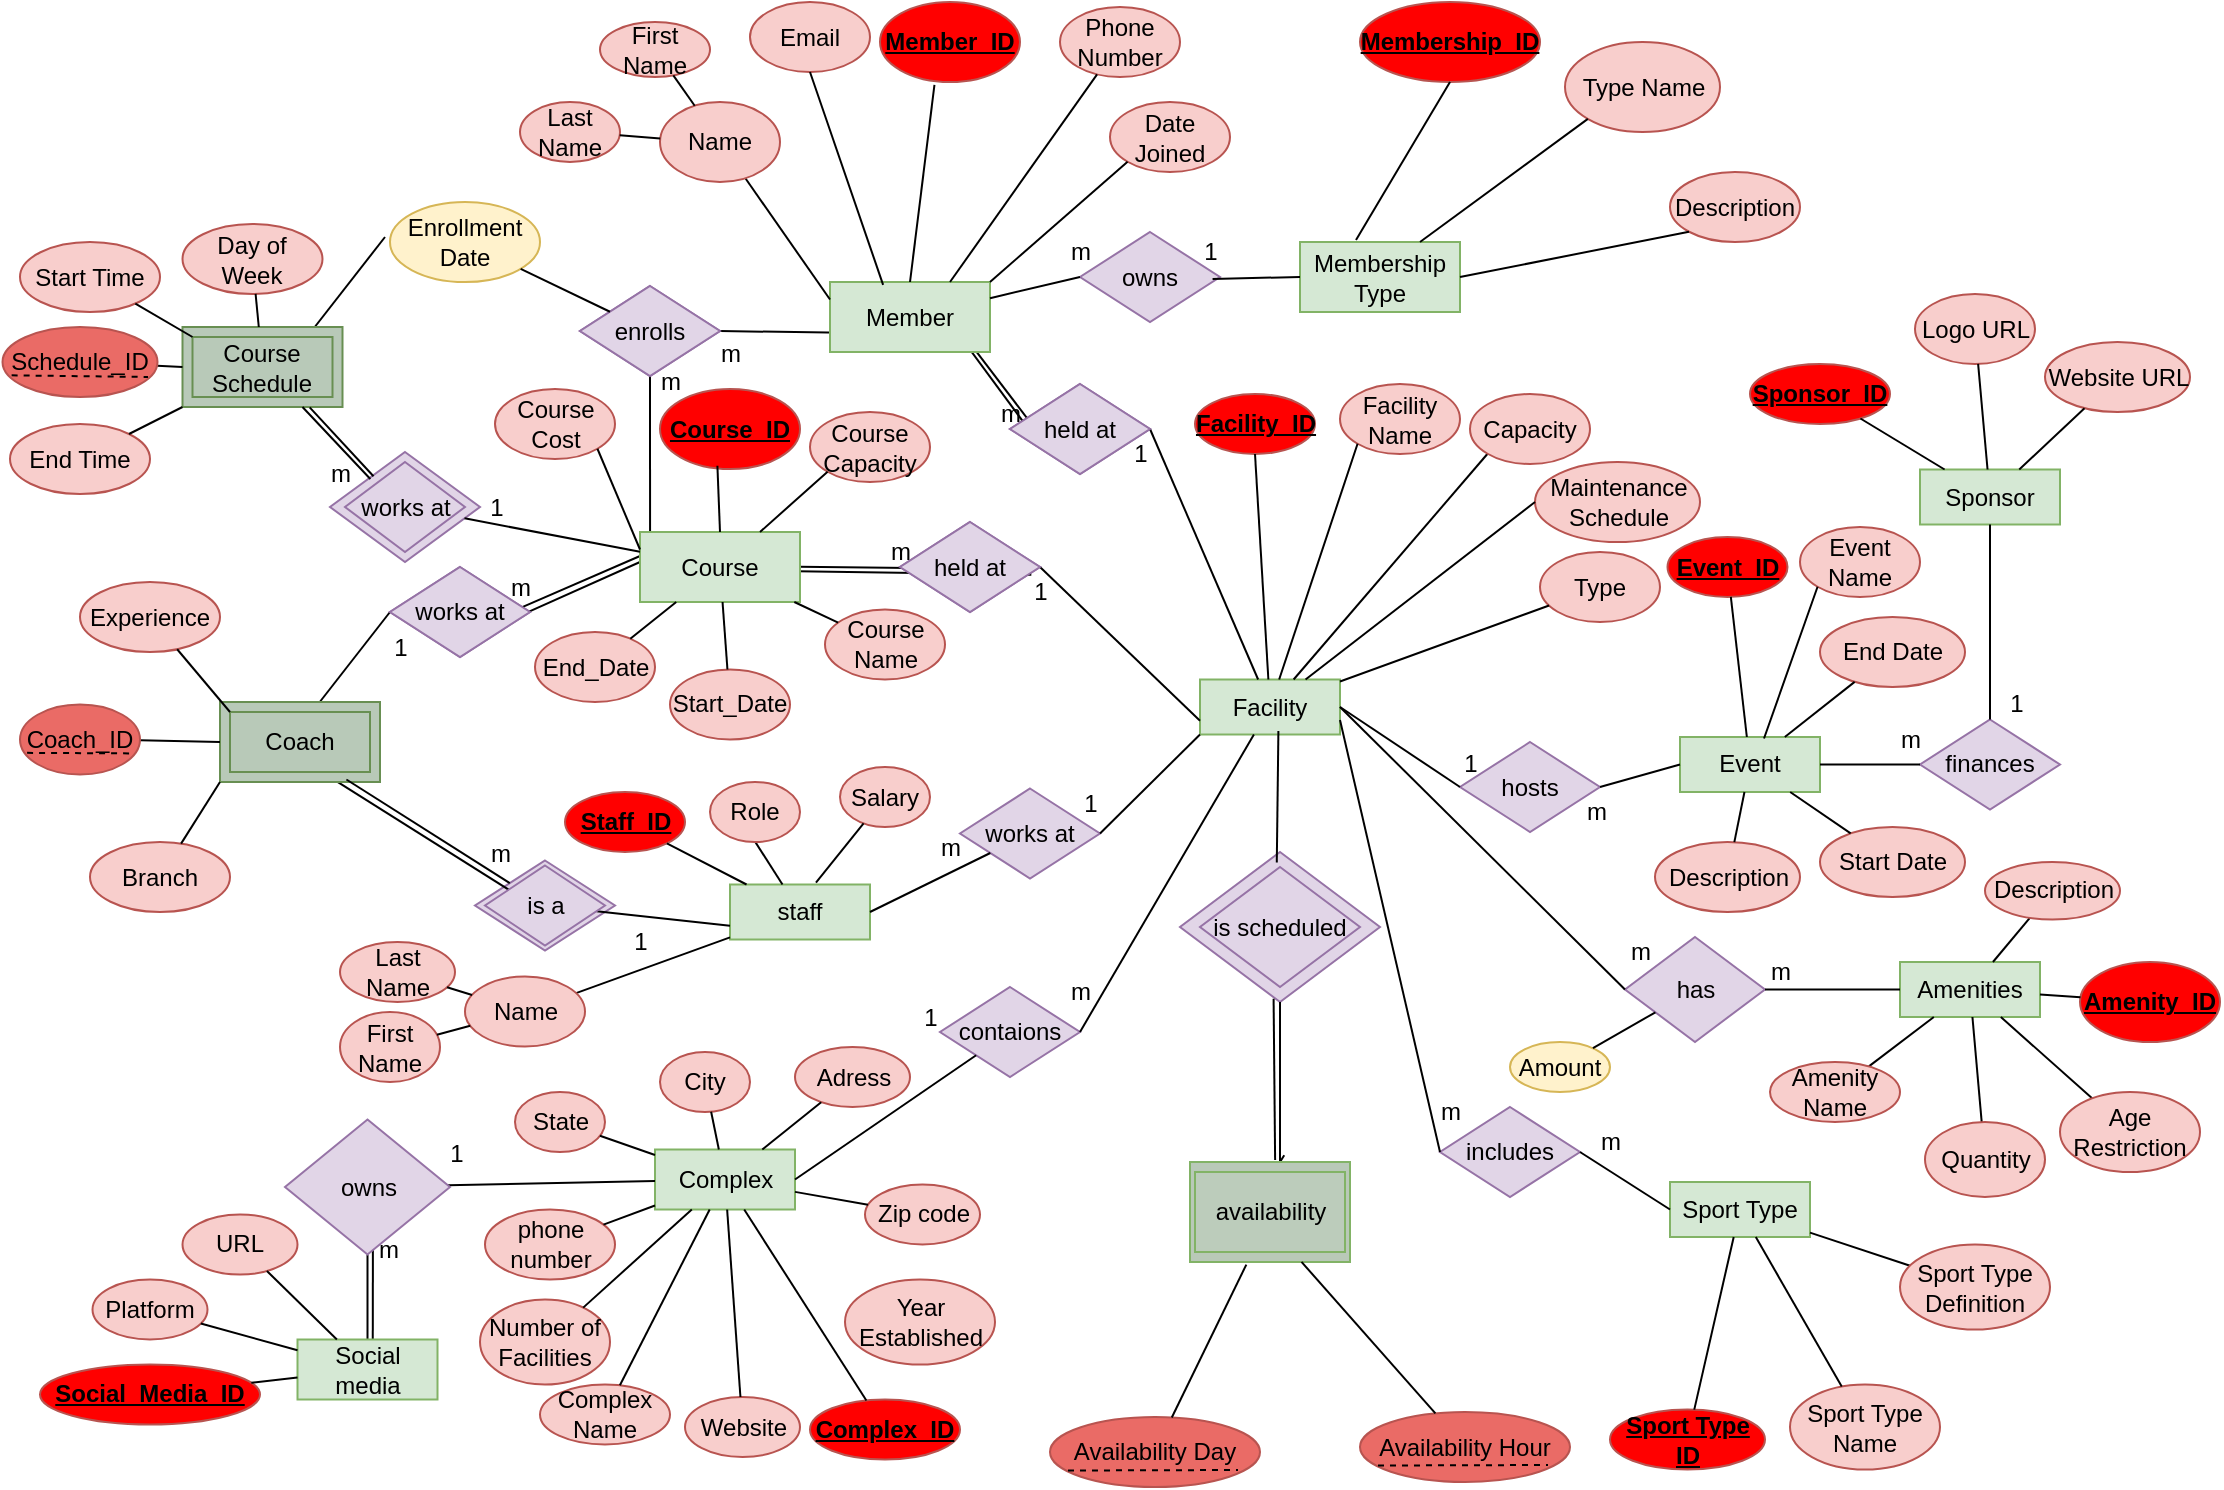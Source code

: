 <mxfile version="21.2.3" type="github">
  <diagram name="Page-1" id="PLng9I4rJ-9IpL7VwerK">
    <mxGraphModel dx="2244" dy="766" grid="1" gridSize="10" guides="1" tooltips="1" connect="1" arrows="1" fold="1" page="1" pageScale="1" pageWidth="850" pageHeight="1100" math="0" shadow="0">
      <root>
        <mxCell id="0" />
        <mxCell id="1" parent="0" />
        <mxCell id="hlcQiqIEzfI4XioGV9WH-1" value="Complex" style="rounded=0;whiteSpace=wrap;html=1;fillColor=#d5e8d4;strokeColor=#82b366;" parent="1" vertex="1">
          <mxGeometry x="97.5" y="673.75" width="70" height="30" as="geometry" />
        </mxCell>
        <mxCell id="hlcQiqIEzfI4XioGV9WH-3" value="Facility" style="rounded=0;whiteSpace=wrap;html=1;fillColor=#d5e8d4;strokeColor=#82b366;" parent="1" vertex="1">
          <mxGeometry x="370" y="438.75" width="70" height="27.5" as="geometry" />
        </mxCell>
        <mxCell id="hlcQiqIEzfI4XioGV9WH-5" value="contaions" style="rhombus;whiteSpace=wrap;html=1;fillColor=#e1d5e7;strokeColor=#9673a6;" parent="1" vertex="1">
          <mxGeometry x="240" y="592.5" width="70" height="45" as="geometry" />
        </mxCell>
        <mxCell id="hlcQiqIEzfI4XioGV9WH-12" value="" style="endArrow=none;html=1;rounded=0;exitX=1;exitY=0.5;exitDx=0;exitDy=0;" parent="1" source="hlcQiqIEzfI4XioGV9WH-1" target="hlcQiqIEzfI4XioGV9WH-5" edge="1">
          <mxGeometry width="50" height="50" relative="1" as="geometry">
            <mxPoint x="497.5" y="651.25" as="sourcePoint" />
            <mxPoint x="237.5" y="623.75" as="targetPoint" />
          </mxGeometry>
        </mxCell>
        <mxCell id="hlcQiqIEzfI4XioGV9WH-15" value="1" style="text;html=1;align=center;verticalAlign=middle;resizable=0;points=[];autosize=1;strokeColor=none;fillColor=none;" parent="1" vertex="1">
          <mxGeometry x="220" y="592.5" width="30" height="30" as="geometry" />
        </mxCell>
        <mxCell id="hlcQiqIEzfI4XioGV9WH-18" value="" style="endArrow=none;html=1;rounded=0;exitX=1;exitY=0.5;exitDx=0;exitDy=0;" parent="1" source="hlcQiqIEzfI4XioGV9WH-5" target="hlcQiqIEzfI4XioGV9WH-3" edge="1">
          <mxGeometry width="50" height="50" relative="1" as="geometry">
            <mxPoint x="255" y="310" as="sourcePoint" />
            <mxPoint x="305" y="260" as="targetPoint" />
          </mxGeometry>
        </mxCell>
        <mxCell id="hlcQiqIEzfI4XioGV9WH-19" value="m" style="text;html=1;align=center;verticalAlign=middle;resizable=0;points=[];autosize=1;strokeColor=none;fillColor=none;" parent="1" vertex="1">
          <mxGeometry x="295" y="580" width="30" height="30" as="geometry" />
        </mxCell>
        <mxCell id="hlcQiqIEzfI4XioGV9WH-25" value="m" style="text;html=1;align=center;verticalAlign=middle;resizable=0;points=[];autosize=1;strokeColor=none;fillColor=none;" parent="1" vertex="1">
          <mxGeometry x="-51.25" y="708.75" width="30" height="30" as="geometry" />
        </mxCell>
        <mxCell id="hlcQiqIEzfI4XioGV9WH-26" value="1" style="text;html=1;align=center;verticalAlign=middle;resizable=0;points=[];autosize=1;strokeColor=none;fillColor=none;" parent="1" vertex="1">
          <mxGeometry x="-17.5" y="661.25" width="30" height="30" as="geometry" />
        </mxCell>
        <mxCell id="hlcQiqIEzfI4XioGV9WH-27" value="" style="endArrow=none;html=1;rounded=0;" parent="1" source="hlcQiqIEzfI4XioGV9WH-1" target="hlcQiqIEzfI4XioGV9WH-54" edge="1">
          <mxGeometry width="50" height="50" relative="1" as="geometry">
            <mxPoint x="317.5" y="634.25" as="sourcePoint" />
            <mxPoint x="167.5" y="691.25" as="targetPoint" />
          </mxGeometry>
        </mxCell>
        <mxCell id="hlcQiqIEzfI4XioGV9WH-29" value="" style="endArrow=none;html=1;rounded=0;entryX=0.5;entryY=0;entryDx=0;entryDy=0;" parent="1" source="hlcQiqIEzfI4XioGV9WH-54" edge="1">
          <mxGeometry width="50" height="50" relative="1" as="geometry">
            <mxPoint x="-46.25" y="718.75" as="sourcePoint" />
            <mxPoint x="-46.25" y="768.75" as="targetPoint" />
          </mxGeometry>
        </mxCell>
        <mxCell id="hlcQiqIEzfI4XioGV9WH-33" value="" style="endArrow=none;html=1;rounded=0;entryX=0.533;entryY=0.019;entryDx=0;entryDy=0;entryPerimeter=0;exitX=0.53;exitY=0.984;exitDx=0;exitDy=0;exitPerimeter=0;" parent="1" edge="1">
          <mxGeometry width="50" height="50" relative="1" as="geometry">
            <mxPoint x="-43.55" y="717.79" as="sourcePoint" />
            <mxPoint x="-43.61" y="769.7" as="targetPoint" />
          </mxGeometry>
        </mxCell>
        <mxCell id="hlcQiqIEzfI4XioGV9WH-36" value="" style="rhombus;whiteSpace=wrap;html=1;fillColor=#e1d5e7;strokeColor=#9673a6;" parent="1" vertex="1">
          <mxGeometry x="360" y="525" width="100" height="75" as="geometry" />
        </mxCell>
        <mxCell id="hlcQiqIEzfI4XioGV9WH-37" value="" style="endArrow=none;html=1;rounded=0;exitX=0.468;exitY=0.979;exitDx=0;exitDy=0;exitPerimeter=0;entryX=0.532;entryY=-0.019;entryDx=0;entryDy=0;entryPerimeter=0;" parent="1" source="hlcQiqIEzfI4XioGV9WH-36" target="hlcQiqIEzfI4XioGV9WH-41" edge="1">
          <mxGeometry width="50" height="50" relative="1" as="geometry">
            <mxPoint x="404.69" y="600" as="sourcePoint" />
            <mxPoint x="405" y="680" as="targetPoint" />
          </mxGeometry>
        </mxCell>
        <mxCell id="hlcQiqIEzfI4XioGV9WH-39" value="" style="endArrow=none;html=1;rounded=0;entryX=0.589;entryY=-0.068;entryDx=0;entryDy=0;exitX=0.5;exitY=1;exitDx=0;exitDy=0;exitPerimeter=0;entryPerimeter=0;" parent="1" source="hlcQiqIEzfI4XioGV9WH-36" target="hlcQiqIEzfI4XioGV9WH-41" edge="1">
          <mxGeometry width="50" height="50" relative="1" as="geometry">
            <mxPoint x="415" y="600" as="sourcePoint" />
            <mxPoint x="414.69" y="675" as="targetPoint" />
            <Array as="points">
              <mxPoint x="410" y="680" />
            </Array>
          </mxGeometry>
        </mxCell>
        <mxCell id="hlcQiqIEzfI4XioGV9WH-41" value="" style="rounded=0;whiteSpace=wrap;html=1;fillColor=#B9C9B8;strokeColor=#82b366;" parent="1" vertex="1">
          <mxGeometry x="365" y="680" width="80" height="50" as="geometry" />
        </mxCell>
        <mxCell id="hlcQiqIEzfI4XioGV9WH-42" value="availability" style="rounded=0;whiteSpace=wrap;html=1;fillColor=#BCCCBB;strokeColor=#82b366;" parent="1" vertex="1">
          <mxGeometry x="367.5" y="685" width="75" height="40" as="geometry" />
        </mxCell>
        <mxCell id="hlcQiqIEzfI4XioGV9WH-50" value="" style="endArrow=none;html=1;rounded=0;entryX=0.484;entryY=0.07;entryDx=0;entryDy=0;entryPerimeter=0;exitX=0.56;exitY=0.935;exitDx=0;exitDy=0;exitPerimeter=0;" parent="1" source="hlcQiqIEzfI4XioGV9WH-3" target="hlcQiqIEzfI4XioGV9WH-36" edge="1">
          <mxGeometry width="50" height="50" relative="1" as="geometry">
            <mxPoint x="409" y="470" as="sourcePoint" />
            <mxPoint x="205" y="530" as="targetPoint" />
          </mxGeometry>
        </mxCell>
        <mxCell id="hlcQiqIEzfI4XioGV9WH-52" value="is scheduled" style="rhombus;whiteSpace=wrap;html=1;fillColor=#e1d5e7;strokeColor=#9673a6;" parent="1" vertex="1">
          <mxGeometry x="370" y="532.5" width="80" height="60" as="geometry" />
        </mxCell>
        <mxCell id="hlcQiqIEzfI4XioGV9WH-54" value="owns" style="rhombus;whiteSpace=wrap;html=1;fillColor=#e1d5e7;strokeColor=#9673a6;" parent="1" vertex="1">
          <mxGeometry x="-87.5" y="658.75" width="82.5" height="67.5" as="geometry" />
        </mxCell>
        <mxCell id="hlcQiqIEzfI4XioGV9WH-64" value="Sport Type" style="rounded=0;whiteSpace=wrap;html=1;fillColor=#d5e8d4;strokeColor=#82b366;" parent="1" vertex="1">
          <mxGeometry x="605" y="690" width="70" height="27.5" as="geometry" />
        </mxCell>
        <mxCell id="hlcQiqIEzfI4XioGV9WH-65" value="includes" style="rhombus;whiteSpace=wrap;html=1;fillColor=#e1d5e7;strokeColor=#9673a6;" parent="1" vertex="1">
          <mxGeometry x="490" y="652.5" width="70" height="45" as="geometry" />
        </mxCell>
        <mxCell id="hlcQiqIEzfI4XioGV9WH-66" value="" style="endArrow=none;html=1;rounded=0;exitX=1;exitY=0.75;exitDx=0;exitDy=0;entryX=0;entryY=0.5;entryDx=0;entryDy=0;" parent="1" target="hlcQiqIEzfI4XioGV9WH-65" edge="1">
          <mxGeometry width="50" height="50" relative="1" as="geometry">
            <mxPoint x="440" y="459" as="sourcePoint" />
            <mxPoint x="790" y="460" as="targetPoint" />
          </mxGeometry>
        </mxCell>
        <mxCell id="hlcQiqIEzfI4XioGV9WH-67" value="m" style="text;html=1;align=center;verticalAlign=middle;resizable=0;points=[];autosize=1;strokeColor=none;fillColor=none;" parent="1" vertex="1">
          <mxGeometry x="480" y="640" width="30" height="30" as="geometry" />
        </mxCell>
        <mxCell id="hlcQiqIEzfI4XioGV9WH-68" value="" style="endArrow=none;html=1;rounded=0;exitX=1;exitY=0.5;exitDx=0;exitDy=0;entryX=0;entryY=0.5;entryDx=0;entryDy=0;" parent="1" source="hlcQiqIEzfI4XioGV9WH-65" target="hlcQiqIEzfI4XioGV9WH-64" edge="1">
          <mxGeometry width="50" height="50" relative="1" as="geometry">
            <mxPoint x="500" y="497.5" as="sourcePoint" />
            <mxPoint x="550" y="447.5" as="targetPoint" />
          </mxGeometry>
        </mxCell>
        <mxCell id="hlcQiqIEzfI4XioGV9WH-69" value="m" style="text;html=1;align=center;verticalAlign=middle;resizable=0;points=[];autosize=1;strokeColor=none;fillColor=none;" parent="1" vertex="1">
          <mxGeometry x="560" y="655" width="30" height="30" as="geometry" />
        </mxCell>
        <mxCell id="hlcQiqIEzfI4XioGV9WH-70" value="Amenities" style="rounded=0;whiteSpace=wrap;html=1;fillColor=#d5e8d4;strokeColor=#82b366;" parent="1" vertex="1">
          <mxGeometry x="720" y="580" width="70" height="27.5" as="geometry" />
        </mxCell>
        <mxCell id="hlcQiqIEzfI4XioGV9WH-71" value="has" style="rhombus;whiteSpace=wrap;html=1;fillColor=#e1d5e7;strokeColor=#9673a6;" parent="1" vertex="1">
          <mxGeometry x="582.5" y="567.5" width="70" height="52.5" as="geometry" />
        </mxCell>
        <mxCell id="hlcQiqIEzfI4XioGV9WH-72" value="" style="endArrow=none;html=1;rounded=0;entryX=0;entryY=0.5;entryDx=0;entryDy=0;exitX=1;exitY=0.5;exitDx=0;exitDy=0;" parent="1" source="hlcQiqIEzfI4XioGV9WH-3" target="hlcQiqIEzfI4XioGV9WH-71" edge="1">
          <mxGeometry width="50" height="50" relative="1" as="geometry">
            <mxPoint x="420" y="535.09" as="sourcePoint" />
            <mxPoint x="872.5" y="392.5" as="targetPoint" />
          </mxGeometry>
        </mxCell>
        <mxCell id="hlcQiqIEzfI4XioGV9WH-73" value="m" style="text;html=1;align=center;verticalAlign=middle;resizable=0;points=[];autosize=1;strokeColor=none;fillColor=none;" parent="1" vertex="1">
          <mxGeometry x="575" y="560" width="30" height="30" as="geometry" />
        </mxCell>
        <mxCell id="hlcQiqIEzfI4XioGV9WH-74" value="" style="endArrow=none;html=1;rounded=0;exitX=1;exitY=0.5;exitDx=0;exitDy=0;entryX=0;entryY=0.5;entryDx=0;entryDy=0;" parent="1" source="hlcQiqIEzfI4XioGV9WH-71" target="hlcQiqIEzfI4XioGV9WH-70" edge="1">
          <mxGeometry width="50" height="50" relative="1" as="geometry">
            <mxPoint x="582.5" y="430" as="sourcePoint" />
            <mxPoint x="632.5" y="380" as="targetPoint" />
          </mxGeometry>
        </mxCell>
        <mxCell id="hlcQiqIEzfI4XioGV9WH-75" value="m" style="text;html=1;align=center;verticalAlign=middle;resizable=0;points=[];autosize=1;strokeColor=none;fillColor=none;" parent="1" vertex="1">
          <mxGeometry x="645" y="570" width="30" height="30" as="geometry" />
        </mxCell>
        <mxCell id="hlcQiqIEzfI4XioGV9WH-76" value="Event" style="rounded=0;whiteSpace=wrap;html=1;fillColor=#d5e8d4;strokeColor=#82b366;" parent="1" vertex="1">
          <mxGeometry x="610" y="467.5" width="70" height="27.5" as="geometry" />
        </mxCell>
        <mxCell id="hlcQiqIEzfI4XioGV9WH-77" value="hosts" style="rhombus;whiteSpace=wrap;html=1;fillColor=#e1d5e7;strokeColor=#9673a6;" parent="1" vertex="1">
          <mxGeometry x="500" y="470" width="70" height="45" as="geometry" />
        </mxCell>
        <mxCell id="hlcQiqIEzfI4XioGV9WH-78" value="" style="endArrow=none;html=1;rounded=0;exitX=1;exitY=0.5;exitDx=0;exitDy=0;entryX=0;entryY=0.5;entryDx=0;entryDy=0;" parent="1" source="hlcQiqIEzfI4XioGV9WH-3" target="hlcQiqIEzfI4XioGV9WH-77" edge="1">
          <mxGeometry width="50" height="50" relative="1" as="geometry">
            <mxPoint x="425" y="521.5" as="sourcePoint" />
            <mxPoint x="815" y="280" as="targetPoint" />
          </mxGeometry>
        </mxCell>
        <mxCell id="hlcQiqIEzfI4XioGV9WH-79" value="1" style="text;html=1;align=center;verticalAlign=middle;resizable=0;points=[];autosize=1;strokeColor=none;fillColor=none;" parent="1" vertex="1">
          <mxGeometry x="490" y="466.25" width="30" height="30" as="geometry" />
        </mxCell>
        <mxCell id="hlcQiqIEzfI4XioGV9WH-80" value="" style="endArrow=none;html=1;rounded=0;exitX=1;exitY=0.5;exitDx=0;exitDy=0;entryX=0;entryY=0.5;entryDx=0;entryDy=0;" parent="1" source="hlcQiqIEzfI4XioGV9WH-77" target="hlcQiqIEzfI4XioGV9WH-76" edge="1">
          <mxGeometry width="50" height="50" relative="1" as="geometry">
            <mxPoint x="525" y="317.5" as="sourcePoint" />
            <mxPoint x="575" y="267.5" as="targetPoint" />
          </mxGeometry>
        </mxCell>
        <mxCell id="hlcQiqIEzfI4XioGV9WH-81" value="m" style="text;html=1;align=center;verticalAlign=middle;resizable=0;points=[];autosize=1;strokeColor=none;fillColor=none;" parent="1" vertex="1">
          <mxGeometry x="552.5" y="490" width="30" height="30" as="geometry" />
        </mxCell>
        <mxCell id="hlcQiqIEzfI4XioGV9WH-83" value="Sponsor" style="rounded=0;whiteSpace=wrap;html=1;fillColor=#d5e8d4;strokeColor=#82b366;" parent="1" vertex="1">
          <mxGeometry x="730" y="333.75" width="70" height="27.5" as="geometry" />
        </mxCell>
        <mxCell id="hlcQiqIEzfI4XioGV9WH-84" value="finances" style="rhombus;whiteSpace=wrap;html=1;fillColor=#e1d5e7;strokeColor=#9673a6;" parent="1" vertex="1">
          <mxGeometry x="730" y="458.75" width="70" height="45" as="geometry" />
        </mxCell>
        <mxCell id="hlcQiqIEzfI4XioGV9WH-85" value="" style="endArrow=none;html=1;rounded=0;exitX=1;exitY=0.5;exitDx=0;exitDy=0;entryX=0;entryY=0.5;entryDx=0;entryDy=0;" parent="1" source="hlcQiqIEzfI4XioGV9WH-76" target="hlcQiqIEzfI4XioGV9WH-84" edge="1">
          <mxGeometry width="50" height="50" relative="1" as="geometry">
            <mxPoint x="595" y="562.5" as="sourcePoint" />
            <mxPoint x="1000" y="358.75" as="targetPoint" />
          </mxGeometry>
        </mxCell>
        <mxCell id="hlcQiqIEzfI4XioGV9WH-86" value="m" style="text;html=1;align=center;verticalAlign=middle;resizable=0;points=[];autosize=1;strokeColor=none;fillColor=none;" parent="1" vertex="1">
          <mxGeometry x="710" y="453.75" width="30" height="30" as="geometry" />
        </mxCell>
        <mxCell id="hlcQiqIEzfI4XioGV9WH-87" value="" style="endArrow=none;html=1;rounded=0;" parent="1" source="hlcQiqIEzfI4XioGV9WH-84" target="hlcQiqIEzfI4XioGV9WH-83" edge="1">
          <mxGeometry width="50" height="50" relative="1" as="geometry">
            <mxPoint x="742.5" y="396.25" as="sourcePoint" />
            <mxPoint x="792.5" y="346.25" as="targetPoint" />
          </mxGeometry>
        </mxCell>
        <mxCell id="hlcQiqIEzfI4XioGV9WH-88" value="1" style="text;html=1;align=center;verticalAlign=middle;resizable=0;points=[];autosize=1;strokeColor=none;fillColor=none;" parent="1" vertex="1">
          <mxGeometry x="762.5" y="436.25" width="30" height="30" as="geometry" />
        </mxCell>
        <mxCell id="hlcQiqIEzfI4XioGV9WH-89" value="staff" style="rounded=0;whiteSpace=wrap;html=1;fillColor=#d5e8d4;strokeColor=#82b366;" parent="1" vertex="1">
          <mxGeometry x="135" y="541.25" width="70" height="27.5" as="geometry" />
        </mxCell>
        <mxCell id="hlcQiqIEzfI4XioGV9WH-90" value="works at" style="rhombus;whiteSpace=wrap;html=1;fillColor=#e1d5e7;strokeColor=#9673a6;" parent="1" vertex="1">
          <mxGeometry x="250" y="493.25" width="70" height="45" as="geometry" />
        </mxCell>
        <mxCell id="hlcQiqIEzfI4XioGV9WH-91" value="" style="endArrow=none;html=1;rounded=0;exitX=0;exitY=1;exitDx=0;exitDy=0;entryX=1;entryY=0.5;entryDx=0;entryDy=0;" parent="1" source="hlcQiqIEzfI4XioGV9WH-3" target="hlcQiqIEzfI4XioGV9WH-90" edge="1">
          <mxGeometry width="50" height="50" relative="1" as="geometry">
            <mxPoint x="90" y="226.5" as="sourcePoint" />
            <mxPoint x="440" y="227.5" as="targetPoint" />
          </mxGeometry>
        </mxCell>
        <mxCell id="hlcQiqIEzfI4XioGV9WH-92" value="m" style="text;html=1;align=center;verticalAlign=middle;resizable=0;points=[];autosize=1;strokeColor=none;fillColor=none;" parent="1" vertex="1">
          <mxGeometry x="230" y="508.25" width="30" height="30" as="geometry" />
        </mxCell>
        <mxCell id="hlcQiqIEzfI4XioGV9WH-94" value="1" style="text;html=1;align=center;verticalAlign=middle;resizable=0;points=[];autosize=1;strokeColor=none;fillColor=none;" parent="1" vertex="1">
          <mxGeometry x="300" y="486.25" width="30" height="30" as="geometry" />
        </mxCell>
        <mxCell id="hlcQiqIEzfI4XioGV9WH-95" value="" style="endArrow=none;html=1;rounded=0;entryX=1;entryY=0.5;entryDx=0;entryDy=0;" parent="1" source="hlcQiqIEzfI4XioGV9WH-90" target="hlcQiqIEzfI4XioGV9WH-89" edge="1">
          <mxGeometry width="50" height="50" relative="1" as="geometry">
            <mxPoint x="232.5" y="513.25" as="sourcePoint" />
            <mxPoint x="107.5" y="502" as="targetPoint" />
          </mxGeometry>
        </mxCell>
        <mxCell id="hlcQiqIEzfI4XioGV9WH-98" value="held at" style="rhombus;whiteSpace=wrap;html=1;fillColor=#e1d5e7;strokeColor=#9673a6;" parent="1" vertex="1">
          <mxGeometry x="220" y="360" width="70" height="45" as="geometry" />
        </mxCell>
        <mxCell id="hlcQiqIEzfI4XioGV9WH-99" value="" style="endArrow=none;html=1;rounded=0;exitX=0;exitY=0.75;exitDx=0;exitDy=0;entryX=1;entryY=0.5;entryDx=0;entryDy=0;" parent="1" source="hlcQiqIEzfI4XioGV9WH-3" target="hlcQiqIEzfI4XioGV9WH-98" edge="1">
          <mxGeometry width="50" height="50" relative="1" as="geometry">
            <mxPoint x="370" y="399.75" as="sourcePoint" />
            <mxPoint x="440" y="161.25" as="targetPoint" />
          </mxGeometry>
        </mxCell>
        <mxCell id="hlcQiqIEzfI4XioGV9WH-100" value="m" style="text;html=1;align=center;verticalAlign=middle;resizable=0;points=[];autosize=1;strokeColor=none;fillColor=none;" parent="1" vertex="1">
          <mxGeometry x="205" y="360" width="30" height="30" as="geometry" />
        </mxCell>
        <mxCell id="hlcQiqIEzfI4XioGV9WH-101" value="1" style="text;html=1;align=center;verticalAlign=middle;resizable=0;points=[];autosize=1;strokeColor=none;fillColor=none;" parent="1" vertex="1">
          <mxGeometry x="275" y="380" width="30" height="30" as="geometry" />
        </mxCell>
        <mxCell id="hlcQiqIEzfI4XioGV9WH-102" value="" style="endArrow=none;html=1;rounded=0;exitX=0.078;exitY=0.512;exitDx=0;exitDy=0;exitPerimeter=0;entryX=0.994;entryY=0.559;entryDx=0;entryDy=0;entryPerimeter=0;" parent="1" source="hlcQiqIEzfI4XioGV9WH-112" edge="1">
          <mxGeometry width="50" height="50" relative="1" as="geometry">
            <mxPoint x="150" y="198.75" as="sourcePoint" />
            <mxPoint x="169.52" y="382.36" as="targetPoint" />
          </mxGeometry>
        </mxCell>
        <mxCell id="hlcQiqIEzfI4XioGV9WH-104" value="works at" style="rhombus;whiteSpace=wrap;html=1;fillColor=#e1d5e7;strokeColor=#9673a6;" parent="1" vertex="1">
          <mxGeometry x="-35" y="382.5" width="70" height="45" as="geometry" />
        </mxCell>
        <mxCell id="hlcQiqIEzfI4XioGV9WH-105" value="" style="endArrow=none;html=1;rounded=0;exitX=0;exitY=0.5;exitDx=0;exitDy=0;entryX=0.921;entryY=0.546;entryDx=0;entryDy=0;entryPerimeter=0;" parent="1" target="hlcQiqIEzfI4XioGV9WH-104" edge="1">
          <mxGeometry width="50" height="50" relative="1" as="geometry">
            <mxPoint x="90" y="380" as="sourcePoint" />
            <mxPoint x="315" y="31.25" as="targetPoint" />
          </mxGeometry>
        </mxCell>
        <mxCell id="hlcQiqIEzfI4XioGV9WH-108" value="" style="endArrow=none;html=1;rounded=0;exitX=0;exitY=0.5;exitDx=0;exitDy=0;entryX=0.5;entryY=0;entryDx=0;entryDy=0;" parent="1" source="hlcQiqIEzfI4XioGV9WH-126" edge="1">
          <mxGeometry width="50" height="50" relative="1" as="geometry">
            <mxPoint x="25" y="68.75" as="sourcePoint" />
            <mxPoint x="-75" y="456.25" as="targetPoint" />
          </mxGeometry>
        </mxCell>
        <mxCell id="hlcQiqIEzfI4XioGV9WH-111" value="" style="endArrow=none;html=1;rounded=0;entryX=0.984;entryY=0.617;entryDx=0;entryDy=0;entryPerimeter=0;exitX=0.938;exitY=0.585;exitDx=0;exitDy=0;exitPerimeter=0;" parent="1" source="hlcQiqIEzfI4XioGV9WH-112" edge="1">
          <mxGeometry width="50" height="50" relative="1" as="geometry">
            <mxPoint x="230" y="390" as="sourcePoint" />
            <mxPoint x="168.72" y="384.68" as="targetPoint" />
          </mxGeometry>
        </mxCell>
        <mxCell id="hlcQiqIEzfI4XioGV9WH-112" value="held at" style="rhombus;whiteSpace=wrap;html=1;fillColor=#e1d5e7;strokeColor=#9673a6;" parent="1" vertex="1">
          <mxGeometry x="220" y="360" width="70" height="45" as="geometry" />
        </mxCell>
        <mxCell id="hlcQiqIEzfI4XioGV9WH-123" value="" style="endArrow=none;html=1;rounded=0;exitX=0.029;exitY=0.4;exitDx=0;exitDy=0;entryX=0.924;entryY=0.46;entryDx=0;entryDy=0;entryPerimeter=0;exitPerimeter=0;" parent="1" target="hlcQiqIEzfI4XioGV9WH-104" edge="1">
          <mxGeometry width="50" height="50" relative="1" as="geometry">
            <mxPoint x="92.32" y="376.0" as="sourcePoint" />
            <mxPoint x="30" y="360" as="targetPoint" />
          </mxGeometry>
        </mxCell>
        <mxCell id="hlcQiqIEzfI4XioGV9WH-126" value="works at" style="rhombus;whiteSpace=wrap;html=1;fillColor=#e1d5e7;strokeColor=#9673a6;" parent="1" vertex="1">
          <mxGeometry x="-35" y="382.5" width="70" height="45" as="geometry" />
        </mxCell>
        <mxCell id="hlcQiqIEzfI4XioGV9WH-127" value="is a" style="rhombus;whiteSpace=wrap;html=1;fillColor=#e1d5e7;strokeColor=#9673a6;" parent="1" vertex="1">
          <mxGeometry x="7.5" y="529.25" width="70" height="45" as="geometry" />
        </mxCell>
        <mxCell id="hlcQiqIEzfI4XioGV9WH-133" value="1" style="text;html=1;align=center;verticalAlign=middle;resizable=0;points=[];autosize=1;strokeColor=none;fillColor=none;" parent="1" vertex="1">
          <mxGeometry x="-45" y="407.5" width="30" height="30" as="geometry" />
        </mxCell>
        <mxCell id="hlcQiqIEzfI4XioGV9WH-135" value="m" style="text;html=1;align=center;verticalAlign=middle;resizable=0;points=[];autosize=1;strokeColor=none;fillColor=none;" parent="1" vertex="1">
          <mxGeometry x="15" y="377.5" width="30" height="30" as="geometry" />
        </mxCell>
        <mxCell id="hlcQiqIEzfI4XioGV9WH-136" value="1" style="text;html=1;align=center;verticalAlign=middle;resizable=0;points=[];autosize=1;strokeColor=none;fillColor=none;" parent="1" vertex="1">
          <mxGeometry x="75" y="555" width="30" height="30" as="geometry" />
        </mxCell>
        <mxCell id="hlcQiqIEzfI4XioGV9WH-137" value="m" style="text;html=1;align=center;verticalAlign=middle;resizable=0;points=[];autosize=1;strokeColor=none;fillColor=none;" parent="1" vertex="1">
          <mxGeometry x="5" y="511.25" width="30" height="30" as="geometry" />
        </mxCell>
        <mxCell id="hlcQiqIEzfI4XioGV9WH-138" value="" style="endArrow=none;html=1;rounded=0;exitX=0.625;exitY=0.706;exitDx=0;exitDy=0;entryX=0.586;entryY=1.049;entryDx=0;entryDy=0;entryPerimeter=0;exitPerimeter=0;" parent="1" source="hlcQiqIEzfI4XioGV9WH-147" edge="1">
          <mxGeometry width="50" height="50" relative="1" as="geometry">
            <mxPoint x="-20" y="398" as="sourcePoint" />
            <mxPoint x="-68.98" y="485.097" as="targetPoint" />
          </mxGeometry>
        </mxCell>
        <mxCell id="hlcQiqIEzfI4XioGV9WH-139" value="" style="endArrow=none;html=1;rounded=0;exitX=0;exitY=0.75;exitDx=0;exitDy=0;" parent="1" source="hlcQiqIEzfI4XioGV9WH-89" target="hlcQiqIEzfI4XioGV9WH-147" edge="1">
          <mxGeometry width="50" height="50" relative="1" as="geometry">
            <mxPoint x="35" y="594.25" as="sourcePoint" />
            <mxPoint x="-14" y="566.25" as="targetPoint" />
          </mxGeometry>
        </mxCell>
        <mxCell id="hlcQiqIEzfI4XioGV9WH-140" value="Social media" style="rounded=0;whiteSpace=wrap;html=1;fillColor=#d5e8d4;strokeColor=#82b366;" parent="1" vertex="1">
          <mxGeometry x="-81.25" y="768.75" width="70" height="30" as="geometry" />
        </mxCell>
        <mxCell id="hlcQiqIEzfI4XioGV9WH-143" value="Courses" style="rounded=0;whiteSpace=wrap;html=1;fillColor=#B8C9B8;strokeColor=#688F52;" parent="1" vertex="1">
          <mxGeometry x="-120" y="450" width="80" height="40" as="geometry" />
        </mxCell>
        <mxCell id="hlcQiqIEzfI4XioGV9WH-144" value="Coach" style="rounded=0;whiteSpace=wrap;html=1;fillColor=#B8C9B8;strokeColor=#688F52;" parent="1" vertex="1">
          <mxGeometry x="-115" y="455" width="70" height="30" as="geometry" />
        </mxCell>
        <mxCell id="hlcQiqIEzfI4XioGV9WH-145" value="Course" style="rounded=0;whiteSpace=wrap;html=1;fillColor=#d5e8d4;strokeColor=#82b366;" parent="1" vertex="1">
          <mxGeometry x="90" y="365" width="80" height="35" as="geometry" />
        </mxCell>
        <mxCell id="hlcQiqIEzfI4XioGV9WH-146" value="" style="endArrow=none;html=1;rounded=0;entryX=0.79;entryY=0.969;entryDx=0;entryDy=0;entryPerimeter=0;" parent="1" source="hlcQiqIEzfI4XioGV9WH-127" target="hlcQiqIEzfI4XioGV9WH-143" edge="1">
          <mxGeometry width="50" height="50" relative="1" as="geometry">
            <mxPoint x="-10" y="520" as="sourcePoint" />
            <mxPoint x="-55" y="490" as="targetPoint" />
          </mxGeometry>
        </mxCell>
        <mxCell id="hlcQiqIEzfI4XioGV9WH-147" value="is a" style="rhombus;whiteSpace=wrap;html=1;fillColor=#e1d5e7;strokeColor=#9673a6;" parent="1" vertex="1">
          <mxGeometry x="12.5" y="531.75" width="60" height="40" as="geometry" />
        </mxCell>
        <mxCell id="hlcQiqIEzfI4XioGV9WH-148" value="held at" style="rhombus;whiteSpace=wrap;html=1;fillColor=#e1d5e7;strokeColor=#9673a6;" parent="1" vertex="1">
          <mxGeometry x="275" y="291" width="70" height="45" as="geometry" />
        </mxCell>
        <mxCell id="hlcQiqIEzfI4XioGV9WH-149" value="" style="endArrow=none;html=1;rounded=0;entryX=1;entryY=0.5;entryDx=0;entryDy=0;" parent="1" source="hlcQiqIEzfI4XioGV9WH-3" target="hlcQiqIEzfI4XioGV9WH-148" edge="1">
          <mxGeometry width="50" height="50" relative="1" as="geometry">
            <mxPoint x="425" y="390" as="sourcePoint" />
            <mxPoint x="495" y="92.25" as="targetPoint" />
          </mxGeometry>
        </mxCell>
        <mxCell id="hlcQiqIEzfI4XioGV9WH-150" value="m" style="text;html=1;align=center;verticalAlign=middle;resizable=0;points=[];autosize=1;strokeColor=none;fillColor=none;" parent="1" vertex="1">
          <mxGeometry x="260" y="291" width="30" height="30" as="geometry" />
        </mxCell>
        <mxCell id="hlcQiqIEzfI4XioGV9WH-151" value="1" style="text;html=1;align=center;verticalAlign=middle;resizable=0;points=[];autosize=1;strokeColor=none;fillColor=none;" parent="1" vertex="1">
          <mxGeometry x="325" y="311" width="30" height="30" as="geometry" />
        </mxCell>
        <mxCell id="hlcQiqIEzfI4XioGV9WH-152" value="" style="endArrow=none;html=1;rounded=0;exitX=0.218;exitY=0.681;exitDx=0;exitDy=0;exitPerimeter=0;entryX=0.563;entryY=0;entryDx=0;entryDy=0;entryPerimeter=0;" parent="1" source="hlcQiqIEzfI4XioGV9WH-154" target="hlcQiqIEzfI4XioGV9WH-155" edge="1">
          <mxGeometry width="50" height="50" relative="1" as="geometry">
            <mxPoint x="205" y="129.75" as="sourcePoint" />
            <mxPoint x="224.52" y="313.36" as="targetPoint" />
          </mxGeometry>
        </mxCell>
        <mxCell id="hlcQiqIEzfI4XioGV9WH-153" value="" style="endArrow=none;html=1;rounded=0;entryX=0.903;entryY=0.96;entryDx=0;entryDy=0;entryPerimeter=0;exitX=1.031;exitY=0.892;exitDx=0;exitDy=0;exitPerimeter=0;" parent="1" source="hlcQiqIEzfI4XioGV9WH-150" target="hlcQiqIEzfI4XioGV9WH-155" edge="1">
          <mxGeometry width="50" height="50" relative="1" as="geometry">
            <mxPoint x="285" y="321" as="sourcePoint" />
            <mxPoint x="223.72" y="315.68" as="targetPoint" />
          </mxGeometry>
        </mxCell>
        <mxCell id="hlcQiqIEzfI4XioGV9WH-154" value="held at" style="rhombus;whiteSpace=wrap;html=1;fillColor=#e1d5e7;strokeColor=#9673a6;" parent="1" vertex="1">
          <mxGeometry x="275" y="291" width="70" height="45" as="geometry" />
        </mxCell>
        <mxCell id="hlcQiqIEzfI4XioGV9WH-155" value="Member" style="rounded=0;whiteSpace=wrap;html=1;fillColor=#d5e8d4;strokeColor=#82b366;" parent="1" vertex="1">
          <mxGeometry x="185" y="240" width="80" height="35" as="geometry" />
        </mxCell>
        <mxCell id="hlcQiqIEzfI4XioGV9WH-157" value="held at" style="rhombus;whiteSpace=wrap;html=1;fillColor=#e1d5e7;strokeColor=#9673a6;" parent="1" vertex="1">
          <mxGeometry x="60" y="242" width="70" height="45" as="geometry" />
        </mxCell>
        <mxCell id="hlcQiqIEzfI4XioGV9WH-158" value="" style="endArrow=none;html=1;rounded=0;exitX=0.813;exitY=0.75;exitDx=0;exitDy=0;entryX=1;entryY=0.5;entryDx=0;entryDy=0;exitPerimeter=0;" parent="1" source="hlcQiqIEzfI4XioGV9WH-155" target="hlcQiqIEzfI4XioGV9WH-157" edge="1">
          <mxGeometry width="50" height="50" relative="1" as="geometry">
            <mxPoint x="210" y="341" as="sourcePoint" />
            <mxPoint x="280" y="43.25" as="targetPoint" />
          </mxGeometry>
        </mxCell>
        <mxCell id="hlcQiqIEzfI4XioGV9WH-160" value="m" style="text;html=1;align=center;verticalAlign=middle;resizable=0;points=[];autosize=1;strokeColor=none;fillColor=none;" parent="1" vertex="1">
          <mxGeometry x="90" y="275" width="30" height="30" as="geometry" />
        </mxCell>
        <mxCell id="hlcQiqIEzfI4XioGV9WH-162" value="" style="endArrow=none;html=1;rounded=0;exitX=0.5;exitY=1;exitDx=0;exitDy=0;entryX=0.063;entryY=0.714;entryDx=0;entryDy=0;entryPerimeter=0;" parent="1" source="hlcQiqIEzfI4XioGV9WH-163" target="hlcQiqIEzfI4XioGV9WH-145" edge="1">
          <mxGeometry width="50" height="50" relative="1" as="geometry">
            <mxPoint x="70.93" y="307.76" as="sourcePoint" />
            <mxPoint x="90" y="360" as="targetPoint" />
          </mxGeometry>
        </mxCell>
        <mxCell id="hlcQiqIEzfI4XioGV9WH-163" value="enrolls" style="rhombus;whiteSpace=wrap;html=1;fillColor=#e1d5e7;strokeColor=#9673a6;" parent="1" vertex="1">
          <mxGeometry x="60" y="242" width="70" height="45" as="geometry" />
        </mxCell>
        <mxCell id="hlcQiqIEzfI4XioGV9WH-173" value="Course" style="rounded=0;whiteSpace=wrap;html=1;fillColor=#d5e8d4;strokeColor=#82b366;" parent="1" vertex="1">
          <mxGeometry x="90" y="365" width="80" height="35" as="geometry" />
        </mxCell>
        <mxCell id="hlcQiqIEzfI4XioGV9WH-174" value="m" style="text;html=1;align=center;verticalAlign=middle;resizable=0;points=[];autosize=1;strokeColor=none;fillColor=none;" parent="1" vertex="1">
          <mxGeometry x="120" y="261" width="30" height="30" as="geometry" />
        </mxCell>
        <mxCell id="hlcQiqIEzfI4XioGV9WH-175" value="Member" style="rounded=0;whiteSpace=wrap;html=1;fillColor=#d5e8d4;strokeColor=#82b366;" parent="1" vertex="1">
          <mxGeometry x="185" y="240" width="80" height="35" as="geometry" />
        </mxCell>
        <mxCell id="hlcQiqIEzfI4XioGV9WH-176" value="Membership Type" style="rounded=0;whiteSpace=wrap;html=1;fillColor=#d5e8d4;strokeColor=#82b366;" parent="1" vertex="1">
          <mxGeometry x="420" y="220" width="80" height="35" as="geometry" />
        </mxCell>
        <mxCell id="hlcQiqIEzfI4XioGV9WH-177" value="owns" style="rhombus;whiteSpace=wrap;html=1;fillColor=#e1d5e7;strokeColor=#9673a6;" parent="1" vertex="1">
          <mxGeometry x="310" y="215" width="70" height="45" as="geometry" />
        </mxCell>
        <mxCell id="hlcQiqIEzfI4XioGV9WH-179" value="" style="endArrow=none;html=1;rounded=0;entryX=0;entryY=0.5;entryDx=0;entryDy=0;" parent="1" source="hlcQiqIEzfI4XioGV9WH-175" target="hlcQiqIEzfI4XioGV9WH-177" edge="1">
          <mxGeometry width="50" height="50" relative="1" as="geometry">
            <mxPoint x="170" y="350" as="sourcePoint" />
            <mxPoint x="120" y="400" as="targetPoint" />
          </mxGeometry>
        </mxCell>
        <mxCell id="hlcQiqIEzfI4XioGV9WH-180" value="1" style="text;html=1;align=center;verticalAlign=middle;resizable=0;points=[];autosize=1;strokeColor=none;fillColor=none;" parent="1" vertex="1">
          <mxGeometry x="360" y="210" width="30" height="30" as="geometry" />
        </mxCell>
        <mxCell id="hlcQiqIEzfI4XioGV9WH-181" value="m" style="text;html=1;align=center;verticalAlign=middle;resizable=0;points=[];autosize=1;strokeColor=none;fillColor=none;" parent="1" vertex="1">
          <mxGeometry x="295" y="210" width="30" height="30" as="geometry" />
        </mxCell>
        <mxCell id="hlcQiqIEzfI4XioGV9WH-182" value="" style="endArrow=none;html=1;rounded=0;entryX=0;entryY=0.5;entryDx=0;entryDy=0;exitX=0.947;exitY=0.521;exitDx=0;exitDy=0;exitPerimeter=0;" parent="1" source="hlcQiqIEzfI4XioGV9WH-177" target="hlcQiqIEzfI4XioGV9WH-176" edge="1">
          <mxGeometry width="50" height="50" relative="1" as="geometry">
            <mxPoint x="275" y="258" as="sourcePoint" />
            <mxPoint x="320" y="248" as="targetPoint" />
          </mxGeometry>
        </mxCell>
        <mxCell id="LpjfnR9nURVxCJBzHhJD-1" value="Facility_ID" style="ellipse;whiteSpace=wrap;html=1;fillColor=#FF0000;strokeColor=#B85450;fontStyle=5" parent="1" vertex="1">
          <mxGeometry x="367.5" y="296" width="60" height="30" as="geometry" />
        </mxCell>
        <mxCell id="LpjfnR9nURVxCJBzHhJD-7" value="Facility Name" style="ellipse;whiteSpace=wrap;html=1;fillColor=#f8cecc;strokeColor=#b85450;fontStyle=0" parent="1" vertex="1">
          <mxGeometry x="440" y="291" width="60" height="35" as="geometry" />
        </mxCell>
        <mxCell id="LpjfnR9nURVxCJBzHhJD-9" value="" style="endArrow=none;html=1;rounded=0;entryX=0.5;entryY=1;entryDx=0;entryDy=0;" parent="1" source="hlcQiqIEzfI4XioGV9WH-3" target="LpjfnR9nURVxCJBzHhJD-1" edge="1">
          <mxGeometry width="50" height="50" relative="1" as="geometry">
            <mxPoint x="300" y="570" as="sourcePoint" />
            <mxPoint x="350" y="520" as="targetPoint" />
          </mxGeometry>
        </mxCell>
        <mxCell id="LpjfnR9nURVxCJBzHhJD-10" value="" style="endArrow=none;html=1;rounded=0;entryX=0;entryY=1;entryDx=0;entryDy=0;" parent="1" source="hlcQiqIEzfI4XioGV9WH-3" target="LpjfnR9nURVxCJBzHhJD-7" edge="1">
          <mxGeometry width="50" height="50" relative="1" as="geometry">
            <mxPoint x="406.5" y="429.5" as="sourcePoint" />
            <mxPoint x="413.5" y="380.5" as="targetPoint" />
          </mxGeometry>
        </mxCell>
        <mxCell id="LpjfnR9nURVxCJBzHhJD-11" value="" style="endArrow=none;html=1;rounded=0;entryX=0;entryY=1;entryDx=0;entryDy=0;" parent="1" source="hlcQiqIEzfI4XioGV9WH-3" target="LpjfnR9nURVxCJBzHhJD-12" edge="1">
          <mxGeometry width="50" height="50" relative="1" as="geometry">
            <mxPoint x="408" y="447" as="sourcePoint" />
            <mxPoint x="448" y="365" as="targetPoint" />
          </mxGeometry>
        </mxCell>
        <mxCell id="LpjfnR9nURVxCJBzHhJD-12" value="Capacity" style="ellipse;whiteSpace=wrap;html=1;fillColor=#f8cecc;strokeColor=#b85450;fontStyle=0" parent="1" vertex="1">
          <mxGeometry x="505" y="296" width="60" height="35" as="geometry" />
        </mxCell>
        <mxCell id="LpjfnR9nURVxCJBzHhJD-13" value="Maintenance Schedule" style="ellipse;whiteSpace=wrap;html=1;fillColor=#f8cecc;strokeColor=#b85450;fontStyle=0" parent="1" vertex="1">
          <mxGeometry x="537.5" y="330" width="82.5" height="40" as="geometry" />
        </mxCell>
        <mxCell id="LpjfnR9nURVxCJBzHhJD-14" value="Type" style="ellipse;whiteSpace=wrap;html=1;fillColor=#f8cecc;strokeColor=#b85450;fontStyle=0" parent="1" vertex="1">
          <mxGeometry x="540" y="375" width="60" height="35" as="geometry" />
        </mxCell>
        <mxCell id="LpjfnR9nURVxCJBzHhJD-17" value="" style="endArrow=none;html=1;rounded=0;entryX=0;entryY=0.5;entryDx=0;entryDy=0;" parent="1" source="hlcQiqIEzfI4XioGV9WH-3" target="LpjfnR9nURVxCJBzHhJD-13" edge="1">
          <mxGeometry width="50" height="50" relative="1" as="geometry">
            <mxPoint x="420" y="440" as="sourcePoint" />
            <mxPoint x="523" y="336" as="targetPoint" />
          </mxGeometry>
        </mxCell>
        <mxCell id="LpjfnR9nURVxCJBzHhJD-19" value="" style="endArrow=none;html=1;rounded=0;" parent="1" source="hlcQiqIEzfI4XioGV9WH-3" target="LpjfnR9nURVxCJBzHhJD-14" edge="1">
          <mxGeometry width="50" height="50" relative="1" as="geometry">
            <mxPoint x="433" y="439" as="sourcePoint" />
            <mxPoint x="538" y="388" as="targetPoint" />
          </mxGeometry>
        </mxCell>
        <mxCell id="LpjfnR9nURVxCJBzHhJD-21" value="Membership_ID" style="ellipse;whiteSpace=wrap;html=1;fillColor=#FF0000;strokeColor=#B85450;fontStyle=5" parent="1" vertex="1">
          <mxGeometry x="450" y="100" width="90" height="40" as="geometry" />
        </mxCell>
        <mxCell id="LpjfnR9nURVxCJBzHhJD-22" value="Type Name" style="ellipse;whiteSpace=wrap;html=1;fillColor=#f8cecc;strokeColor=#b85450;fontStyle=0" parent="1" vertex="1">
          <mxGeometry x="552.5" y="120" width="77.5" height="45" as="geometry" />
        </mxCell>
        <mxCell id="LpjfnR9nURVxCJBzHhJD-23" value="Description" style="ellipse;whiteSpace=wrap;html=1;fillColor=#f8cecc;strokeColor=#b85450;fontStyle=0" parent="1" vertex="1">
          <mxGeometry x="605" y="185" width="65" height="35" as="geometry" />
        </mxCell>
        <mxCell id="LpjfnR9nURVxCJBzHhJD-24" value="" style="endArrow=none;html=1;rounded=0;entryX=0.5;entryY=1;entryDx=0;entryDy=0;exitX=0.35;exitY=-0.029;exitDx=0;exitDy=0;exitPerimeter=0;" parent="1" source="hlcQiqIEzfI4XioGV9WH-176" target="LpjfnR9nURVxCJBzHhJD-21" edge="1">
          <mxGeometry width="50" height="50" relative="1" as="geometry">
            <mxPoint x="398" y="449" as="sourcePoint" />
            <mxPoint x="408" y="336" as="targetPoint" />
          </mxGeometry>
        </mxCell>
        <mxCell id="LpjfnR9nURVxCJBzHhJD-25" value="" style="endArrow=none;html=1;rounded=0;entryX=0;entryY=1;entryDx=0;entryDy=0;exitX=0.75;exitY=0;exitDx=0;exitDy=0;" parent="1" source="hlcQiqIEzfI4XioGV9WH-176" target="LpjfnR9nURVxCJBzHhJD-22" edge="1">
          <mxGeometry width="50" height="50" relative="1" as="geometry">
            <mxPoint x="458" y="229" as="sourcePoint" />
            <mxPoint x="483" y="150" as="targetPoint" />
          </mxGeometry>
        </mxCell>
        <mxCell id="LpjfnR9nURVxCJBzHhJD-26" value="" style="endArrow=none;html=1;rounded=0;entryX=0;entryY=1;entryDx=0;entryDy=0;exitX=1;exitY=0.5;exitDx=0;exitDy=0;" parent="1" source="hlcQiqIEzfI4XioGV9WH-176" target="LpjfnR9nURVxCJBzHhJD-23" edge="1">
          <mxGeometry width="50" height="50" relative="1" as="geometry">
            <mxPoint x="490" y="230" as="sourcePoint" />
            <mxPoint x="538" y="160" as="targetPoint" />
          </mxGeometry>
        </mxCell>
        <mxCell id="LpjfnR9nURVxCJBzHhJD-27" value="Member_ID" style="ellipse;whiteSpace=wrap;html=1;fillColor=#FF0000;strokeColor=#B85450;fontStyle=5" parent="1" vertex="1">
          <mxGeometry x="210" y="100" width="70" height="40" as="geometry" />
        </mxCell>
        <mxCell id="LpjfnR9nURVxCJBzHhJD-29" value="Phone Number" style="ellipse;whiteSpace=wrap;html=1;fillColor=#f8cecc;strokeColor=#b85450;fontStyle=0" parent="1" vertex="1">
          <mxGeometry x="300" y="102.5" width="60" height="35" as="geometry" />
        </mxCell>
        <mxCell id="LpjfnR9nURVxCJBzHhJD-30" value="Date Joined" style="ellipse;whiteSpace=wrap;html=1;fillColor=#f8cecc;strokeColor=#b85450;fontStyle=0" parent="1" vertex="1">
          <mxGeometry x="325" y="150" width="60" height="35" as="geometry" />
        </mxCell>
        <mxCell id="LpjfnR9nURVxCJBzHhJD-31" value="Email" style="ellipse;whiteSpace=wrap;html=1;fillColor=#f8cecc;strokeColor=#b85450;fontStyle=0" parent="1" vertex="1">
          <mxGeometry x="145" y="100" width="60" height="35" as="geometry" />
        </mxCell>
        <mxCell id="LpjfnR9nURVxCJBzHhJD-34" value="" style="endArrow=none;html=1;rounded=0;entryX=0;entryY=1;entryDx=0;entryDy=0;exitX=1;exitY=0;exitDx=0;exitDy=0;" parent="1" source="hlcQiqIEzfI4XioGV9WH-175" target="LpjfnR9nURVxCJBzHhJD-30" edge="1">
          <mxGeometry width="50" height="50" relative="1" as="geometry">
            <mxPoint x="458" y="229" as="sourcePoint" />
            <mxPoint x="510" y="150" as="targetPoint" />
          </mxGeometry>
        </mxCell>
        <mxCell id="LpjfnR9nURVxCJBzHhJD-35" value="" style="endArrow=none;html=1;rounded=0;exitX=0.75;exitY=0;exitDx=0;exitDy=0;" parent="1" source="hlcQiqIEzfI4XioGV9WH-175" target="LpjfnR9nURVxCJBzHhJD-29" edge="1">
          <mxGeometry width="50" height="50" relative="1" as="geometry">
            <mxPoint x="275" y="250" as="sourcePoint" />
            <mxPoint x="344" y="190" as="targetPoint" />
          </mxGeometry>
        </mxCell>
        <mxCell id="LpjfnR9nURVxCJBzHhJD-36" value="" style="endArrow=none;html=1;rounded=0;exitX=0.5;exitY=0;exitDx=0;exitDy=0;entryX=0.389;entryY=1.036;entryDx=0;entryDy=0;entryPerimeter=0;" parent="1" source="hlcQiqIEzfI4XioGV9WH-175" target="LpjfnR9nURVxCJBzHhJD-27" edge="1">
          <mxGeometry width="50" height="50" relative="1" as="geometry">
            <mxPoint x="250" y="250" as="sourcePoint" />
            <mxPoint x="329" y="146" as="targetPoint" />
          </mxGeometry>
        </mxCell>
        <mxCell id="LpjfnR9nURVxCJBzHhJD-37" value="" style="endArrow=none;html=1;rounded=0;exitX=0.332;exitY=0.041;exitDx=0;exitDy=0;entryX=0.5;entryY=1;entryDx=0;entryDy=0;exitPerimeter=0;" parent="1" source="hlcQiqIEzfI4XioGV9WH-175" target="LpjfnR9nURVxCJBzHhJD-31" edge="1">
          <mxGeometry width="50" height="50" relative="1" as="geometry">
            <mxPoint x="235" y="250" as="sourcePoint" />
            <mxPoint x="247" y="151" as="targetPoint" />
          </mxGeometry>
        </mxCell>
        <mxCell id="LpjfnR9nURVxCJBzHhJD-38" value="" style="endArrow=none;html=1;rounded=0;exitX=0;exitY=0.25;exitDx=0;exitDy=0;" parent="1" source="hlcQiqIEzfI4XioGV9WH-175" target="o3ukNVQwn3zCSA9WqV0T-26" edge="1">
          <mxGeometry width="50" height="50" relative="1" as="geometry">
            <mxPoint x="222" y="251" as="sourcePoint" />
            <mxPoint x="131.679" y="152.569" as="targetPoint" />
          </mxGeometry>
        </mxCell>
        <mxCell id="LpjfnR9nURVxCJBzHhJD-40" value="Course_ID" style="ellipse;whiteSpace=wrap;html=1;fillColor=#FF0000;strokeColor=#B85450;fontStyle=5" parent="1" vertex="1">
          <mxGeometry x="100" y="293.5" width="70" height="40" as="geometry" />
        </mxCell>
        <mxCell id="LpjfnR9nURVxCJBzHhJD-41" value="" style="endArrow=none;html=1;rounded=0;exitX=0.5;exitY=0;exitDx=0;exitDy=0;entryX=0.41;entryY=0.96;entryDx=0;entryDy=0;entryPerimeter=0;" parent="1" source="hlcQiqIEzfI4XioGV9WH-173" target="LpjfnR9nURVxCJBzHhJD-40" edge="1">
          <mxGeometry width="50" height="50" relative="1" as="geometry">
            <mxPoint x="195" y="259" as="sourcePoint" />
            <mxPoint x="142" y="163" as="targetPoint" />
          </mxGeometry>
        </mxCell>
        <mxCell id="LpjfnR9nURVxCJBzHhJD-43" value="Course Capacity" style="ellipse;whiteSpace=wrap;html=1;fillColor=#f8cecc;strokeColor=#b85450;fontStyle=0" parent="1" vertex="1">
          <mxGeometry x="175" y="305" width="60" height="35" as="geometry" />
        </mxCell>
        <mxCell id="LpjfnR9nURVxCJBzHhJD-44" value="Course Cost" style="ellipse;whiteSpace=wrap;html=1;fillColor=#f8cecc;strokeColor=#b85450;fontStyle=0" parent="1" vertex="1">
          <mxGeometry x="17.5" y="293.5" width="60" height="35" as="geometry" />
        </mxCell>
        <mxCell id="LpjfnR9nURVxCJBzHhJD-45" value="" style="endArrow=none;html=1;rounded=0;entryX=0;entryY=1;entryDx=0;entryDy=0;exitX=0.75;exitY=0;exitDx=0;exitDy=0;" parent="1" source="hlcQiqIEzfI4XioGV9WH-173" target="LpjfnR9nURVxCJBzHhJD-43" edge="1">
          <mxGeometry width="50" height="50" relative="1" as="geometry">
            <mxPoint x="140" y="375" as="sourcePoint" />
            <mxPoint x="139" y="342" as="targetPoint" />
          </mxGeometry>
        </mxCell>
        <mxCell id="LpjfnR9nURVxCJBzHhJD-46" value="" style="endArrow=none;html=1;rounded=0;entryX=1;entryY=1;entryDx=0;entryDy=0;exitX=0;exitY=0.25;exitDx=0;exitDy=0;" parent="1" source="hlcQiqIEzfI4XioGV9WH-173" target="LpjfnR9nURVxCJBzHhJD-44" edge="1">
          <mxGeometry width="50" height="50" relative="1" as="geometry">
            <mxPoint x="160" y="375" as="sourcePoint" />
            <mxPoint x="194" y="345" as="targetPoint" />
          </mxGeometry>
        </mxCell>
        <mxCell id="LpjfnR9nURVxCJBzHhJD-47" value="Experience" style="ellipse;whiteSpace=wrap;html=1;fillColor=#f8cecc;strokeColor=#b85450;fontStyle=0" parent="1" vertex="1">
          <mxGeometry x="-190" y="390" width="70" height="35" as="geometry" />
        </mxCell>
        <mxCell id="LpjfnR9nURVxCJBzHhJD-50" value="" style="endArrow=none;dashed=1;html=1;rounded=0;" parent="1" source="LpjfnR9nURVxCJBzHhJD-48" edge="1">
          <mxGeometry width="50" height="50" relative="1" as="geometry">
            <mxPoint x="-216" y="475" as="sourcePoint" />
            <mxPoint x="-173" y="475" as="targetPoint" />
          </mxGeometry>
        </mxCell>
        <mxCell id="LpjfnR9nURVxCJBzHhJD-51" value="" style="endArrow=none;html=1;rounded=0;entryX=0;entryY=0;entryDx=0;entryDy=0;" parent="1" source="LpjfnR9nURVxCJBzHhJD-47" target="hlcQiqIEzfI4XioGV9WH-144" edge="1">
          <mxGeometry width="50" height="50" relative="1" as="geometry">
            <mxPoint x="-20" y="398" as="sourcePoint" />
            <mxPoint x="-65" y="466.25" as="targetPoint" />
          </mxGeometry>
        </mxCell>
        <mxCell id="LpjfnR9nURVxCJBzHhJD-52" value="" style="endArrow=none;html=1;rounded=0;entryX=0;entryY=0.5;entryDx=0;entryDy=0;" parent="1" source="LpjfnR9nURVxCJBzHhJD-48" target="hlcQiqIEzfI4XioGV9WH-143" edge="1">
          <mxGeometry width="50" height="50" relative="1" as="geometry">
            <mxPoint x="-157" y="439" as="sourcePoint" />
            <mxPoint x="-105" y="465" as="targetPoint" />
          </mxGeometry>
        </mxCell>
        <mxCell id="LpjfnR9nURVxCJBzHhJD-53" value="Branch" style="ellipse;whiteSpace=wrap;html=1;fillColor=#f8cecc;strokeColor=#b85450;fontStyle=0" parent="1" vertex="1">
          <mxGeometry x="-185" y="520" width="70" height="35" as="geometry" />
        </mxCell>
        <mxCell id="LpjfnR9nURVxCJBzHhJD-54" value="" style="endArrow=none;html=1;rounded=0;entryX=0;entryY=1;entryDx=0;entryDy=0;" parent="1" source="LpjfnR9nURVxCJBzHhJD-53" target="hlcQiqIEzfI4XioGV9WH-143" edge="1">
          <mxGeometry width="50" height="50" relative="1" as="geometry">
            <mxPoint x="-155" y="477" as="sourcePoint" />
            <mxPoint x="-110" y="480" as="targetPoint" />
          </mxGeometry>
        </mxCell>
        <mxCell id="LpjfnR9nURVxCJBzHhJD-57" value="Staff_ID" style="ellipse;whiteSpace=wrap;html=1;fillColor=#FF0000;strokeColor=#B85450;fontStyle=5" parent="1" vertex="1">
          <mxGeometry x="52.5" y="495" width="60" height="30" as="geometry" />
        </mxCell>
        <mxCell id="LpjfnR9nURVxCJBzHhJD-60" value="Salary" style="ellipse;whiteSpace=wrap;html=1;fillColor=#f8cecc;strokeColor=#b85450;fontStyle=0" parent="1" vertex="1">
          <mxGeometry x="190" y="482.5" width="45" height="30" as="geometry" />
        </mxCell>
        <mxCell id="LpjfnR9nURVxCJBzHhJD-63" value="" style="endArrow=none;html=1;rounded=0;" parent="1" source="hlcQiqIEzfI4XioGV9WH-89" target="o3ukNVQwn3zCSA9WqV0T-32" edge="1">
          <mxGeometry width="50" height="50" relative="1" as="geometry">
            <mxPoint x="117.5" y="533" as="sourcePoint" />
            <mxPoint x="123.286" y="549.491" as="targetPoint" />
          </mxGeometry>
        </mxCell>
        <mxCell id="LpjfnR9nURVxCJBzHhJD-64" value="" style="endArrow=none;html=1;rounded=0;" parent="1" source="hlcQiqIEzfI4XioGV9WH-89" edge="1">
          <mxGeometry width="50" height="50" relative="1" as="geometry">
            <mxPoint x="172" y="579.25" as="sourcePoint" />
            <mxPoint x="141.337" y="510.045" as="targetPoint" />
          </mxGeometry>
        </mxCell>
        <mxCell id="LpjfnR9nURVxCJBzHhJD-66" value="" style="endArrow=none;html=1;rounded=0;exitX=0.614;exitY=-0.034;exitDx=0;exitDy=0;exitPerimeter=0;" parent="1" source="hlcQiqIEzfI4XioGV9WH-89" target="LpjfnR9nURVxCJBzHhJD-60" edge="1">
          <mxGeometry width="50" height="50" relative="1" as="geometry">
            <mxPoint x="171" y="551.25" as="sourcePoint" />
            <mxPoint x="151" y="520.25" as="targetPoint" />
          </mxGeometry>
        </mxCell>
        <mxCell id="LpjfnR9nURVxCJBzHhJD-67" value="" style="endArrow=none;html=1;rounded=0;" parent="1" source="LpjfnR9nURVxCJBzHhJD-57" target="hlcQiqIEzfI4XioGV9WH-89" edge="1">
          <mxGeometry width="50" height="50" relative="1" as="geometry">
            <mxPoint x="188" y="550.25" as="sourcePoint" />
            <mxPoint x="194" y="523.25" as="targetPoint" />
          </mxGeometry>
        </mxCell>
        <mxCell id="LpjfnR9nURVxCJBzHhJD-69" value="Complex_ID" style="ellipse;whiteSpace=wrap;html=1;fillColor=#FF0000;strokeColor=#B85450;fontStyle=5" parent="1" vertex="1">
          <mxGeometry x="175" y="798.75" width="75" height="30" as="geometry" />
        </mxCell>
        <mxCell id="LpjfnR9nURVxCJBzHhJD-70" value="" style="endArrow=none;html=1;rounded=0;" parent="1" source="hlcQiqIEzfI4XioGV9WH-1" target="LpjfnR9nURVxCJBzHhJD-69" edge="1">
          <mxGeometry width="50" height="50" relative="1" as="geometry">
            <mxPoint x="82.5" y="542.25" as="sourcePoint" />
            <mxPoint x="41.5" y="566.25" as="targetPoint" />
          </mxGeometry>
        </mxCell>
        <mxCell id="LpjfnR9nURVxCJBzHhJD-72" value="Role" style="ellipse;whiteSpace=wrap;html=1;fillColor=#f8cecc;strokeColor=#b85450;fontStyle=0" parent="1" vertex="1">
          <mxGeometry x="125" y="490" width="45" height="30" as="geometry" />
        </mxCell>
        <mxCell id="LpjfnR9nURVxCJBzHhJD-73" value="State" style="ellipse;whiteSpace=wrap;html=1;fillColor=#f8cecc;strokeColor=#b85450;fontStyle=0" parent="1" vertex="1">
          <mxGeometry x="27.5" y="645" width="45" height="30" as="geometry" />
        </mxCell>
        <mxCell id="LpjfnR9nURVxCJBzHhJD-74" value="City" style="ellipse;whiteSpace=wrap;html=1;fillColor=#f8cecc;strokeColor=#b85450;fontStyle=0" parent="1" vertex="1">
          <mxGeometry x="100" y="625" width="45" height="30" as="geometry" />
        </mxCell>
        <mxCell id="LpjfnR9nURVxCJBzHhJD-75" value="Adress" style="ellipse;whiteSpace=wrap;html=1;fillColor=#f8cecc;strokeColor=#b85450;fontStyle=0" parent="1" vertex="1">
          <mxGeometry x="167.5" y="622.5" width="57.5" height="30" as="geometry" />
        </mxCell>
        <mxCell id="LpjfnR9nURVxCJBzHhJD-76" value="" style="endArrow=none;html=1;rounded=0;" parent="1" source="hlcQiqIEzfI4XioGV9WH-1" target="LpjfnR9nURVxCJBzHhJD-74" edge="1">
          <mxGeometry width="50" height="50" relative="1" as="geometry">
            <mxPoint x="132.5" y="691.25" as="sourcePoint" />
            <mxPoint x="88.5" y="490.25" as="targetPoint" />
          </mxGeometry>
        </mxCell>
        <mxCell id="LpjfnR9nURVxCJBzHhJD-77" value="" style="endArrow=none;html=1;rounded=0;" parent="1" source="hlcQiqIEzfI4XioGV9WH-1" target="LpjfnR9nURVxCJBzHhJD-75" edge="1">
          <mxGeometry width="50" height="50" relative="1" as="geometry">
            <mxPoint x="139.5" y="681.25" as="sourcePoint" />
            <mxPoint x="132.5" y="643.25" as="targetPoint" />
          </mxGeometry>
        </mxCell>
        <mxCell id="LpjfnR9nURVxCJBzHhJD-78" value="" style="endArrow=none;html=1;rounded=0;" parent="1" source="hlcQiqIEzfI4XioGV9WH-1" target="LpjfnR9nURVxCJBzHhJD-73" edge="1">
          <mxGeometry width="50" height="50" relative="1" as="geometry">
            <mxPoint x="154.5" y="684.25" as="sourcePoint" />
            <mxPoint x="182.5" y="650.25" as="targetPoint" />
          </mxGeometry>
        </mxCell>
        <mxCell id="LpjfnR9nURVxCJBzHhJD-79" value="Zip code" style="ellipse;whiteSpace=wrap;html=1;fillColor=#f8cecc;strokeColor=#b85450;fontStyle=0" parent="1" vertex="1">
          <mxGeometry x="202.5" y="691.25" width="57.5" height="30" as="geometry" />
        </mxCell>
        <mxCell id="LpjfnR9nURVxCJBzHhJD-80" value="" style="endArrow=none;html=1;rounded=0;" parent="1" source="hlcQiqIEzfI4XioGV9WH-1" target="LpjfnR9nURVxCJBzHhJD-79" edge="1">
          <mxGeometry width="50" height="50" relative="1" as="geometry">
            <mxPoint x="154.5" y="684.25" as="sourcePoint" />
            <mxPoint x="182.5" y="650.25" as="targetPoint" />
          </mxGeometry>
        </mxCell>
        <mxCell id="LpjfnR9nURVxCJBzHhJD-83" value="phone number" style="ellipse;whiteSpace=wrap;html=1;fillColor=#f8cecc;strokeColor=#b85450;fontStyle=0" parent="1" vertex="1">
          <mxGeometry x="12.5" y="703.75" width="65" height="35" as="geometry" />
        </mxCell>
        <mxCell id="LpjfnR9nURVxCJBzHhJD-84" value="Year Established" style="ellipse;whiteSpace=wrap;html=1;fillColor=#f8cecc;strokeColor=#b85450;fontStyle=0" parent="1" vertex="1">
          <mxGeometry x="192.5" y="738.75" width="75" height="42.5" as="geometry" />
        </mxCell>
        <mxCell id="LpjfnR9nURVxCJBzHhJD-85" value="Website" style="ellipse;whiteSpace=wrap;html=1;fillColor=#f8cecc;strokeColor=#b85450;fontStyle=0" parent="1" vertex="1">
          <mxGeometry x="112.5" y="797.5" width="57.5" height="30" as="geometry" />
        </mxCell>
        <mxCell id="LpjfnR9nURVxCJBzHhJD-86" value="Number of Facilities" style="ellipse;whiteSpace=wrap;html=1;fillColor=#f8cecc;strokeColor=#b85450;fontStyle=0" parent="1" vertex="1">
          <mxGeometry x="10" y="748.75" width="65" height="42.5" as="geometry" />
        </mxCell>
        <mxCell id="LpjfnR9nURVxCJBzHhJD-87" value="" style="endArrow=none;html=1;rounded=0;" parent="1" source="hlcQiqIEzfI4XioGV9WH-1" target="LpjfnR9nURVxCJBzHhJD-85" edge="1">
          <mxGeometry width="50" height="50" relative="1" as="geometry">
            <mxPoint x="177.5" y="705.25" as="sourcePoint" />
            <mxPoint x="213.5" y="711.25" as="targetPoint" />
          </mxGeometry>
        </mxCell>
        <mxCell id="LpjfnR9nURVxCJBzHhJD-88" value="" style="endArrow=none;html=1;rounded=0;" parent="1" source="hlcQiqIEzfI4XioGV9WH-1" target="LpjfnR9nURVxCJBzHhJD-86" edge="1">
          <mxGeometry width="50" height="50" relative="1" as="geometry">
            <mxPoint x="142.5" y="714.25" as="sourcePoint" />
            <mxPoint x="143.5" y="811.25" as="targetPoint" />
          </mxGeometry>
        </mxCell>
        <mxCell id="LpjfnR9nURVxCJBzHhJD-89" value="" style="endArrow=none;html=1;rounded=0;" parent="1" source="hlcQiqIEzfI4XioGV9WH-1" target="LpjfnR9nURVxCJBzHhJD-83" edge="1">
          <mxGeometry width="50" height="50" relative="1" as="geometry">
            <mxPoint x="130.5" y="714.25" as="sourcePoint" />
            <mxPoint x="89.5" y="765.25" as="targetPoint" />
          </mxGeometry>
        </mxCell>
        <mxCell id="LpjfnR9nURVxCJBzHhJD-91" value="Social_Media_ID" style="ellipse;whiteSpace=wrap;html=1;fillColor=#FF0000;strokeColor=#B85450;fontStyle=5" parent="1" vertex="1">
          <mxGeometry x="-210" y="781.25" width="110" height="30" as="geometry" />
        </mxCell>
        <mxCell id="LpjfnR9nURVxCJBzHhJD-92" value="" style="endArrow=none;html=1;rounded=0;" parent="1" source="hlcQiqIEzfI4XioGV9WH-140" target="LpjfnR9nURVxCJBzHhJD-91" edge="1">
          <mxGeometry width="50" height="50" relative="1" as="geometry">
            <mxPoint x="130.5" y="714.25" as="sourcePoint" />
            <mxPoint x="89.5" y="765.25" as="targetPoint" />
          </mxGeometry>
        </mxCell>
        <mxCell id="LpjfnR9nURVxCJBzHhJD-93" value="Platform" style="ellipse;whiteSpace=wrap;html=1;fillColor=#f8cecc;strokeColor=#b85450;fontStyle=0" parent="1" vertex="1">
          <mxGeometry x="-183.75" y="738.75" width="57.5" height="30" as="geometry" />
        </mxCell>
        <mxCell id="LpjfnR9nURVxCJBzHhJD-94" value="" style="endArrow=none;html=1;rounded=0;" parent="1" source="hlcQiqIEzfI4XioGV9WH-140" target="LpjfnR9nURVxCJBzHhJD-93" edge="1">
          <mxGeometry width="50" height="50" relative="1" as="geometry">
            <mxPoint x="-41.5" y="809.25" as="sourcePoint" />
            <mxPoint x="-69.5" y="891.25" as="targetPoint" />
          </mxGeometry>
        </mxCell>
        <mxCell id="LpjfnR9nURVxCJBzHhJD-96" value="URL" style="ellipse;whiteSpace=wrap;html=1;fillColor=#f8cecc;strokeColor=#b85450;fontStyle=0" parent="1" vertex="1">
          <mxGeometry x="-138.75" y="706.25" width="57.5" height="30" as="geometry" />
        </mxCell>
        <mxCell id="LpjfnR9nURVxCJBzHhJD-98" value="" style="endArrow=none;html=1;rounded=0;" parent="1" source="hlcQiqIEzfI4XioGV9WH-140" target="LpjfnR9nURVxCJBzHhJD-96" edge="1">
          <mxGeometry width="50" height="50" relative="1" as="geometry">
            <mxPoint x="-60.5" y="809.25" as="sourcePoint" />
            <mxPoint x="-120.5" y="845.25" as="targetPoint" />
          </mxGeometry>
        </mxCell>
        <mxCell id="LpjfnR9nURVxCJBzHhJD-100" value="Availability Day" style="ellipse;whiteSpace=wrap;html=1;fillColor=#EA6B66;strokeColor=#b85450;fontStyle=0" parent="1" vertex="1">
          <mxGeometry x="295" y="807.5" width="105" height="35" as="geometry" />
        </mxCell>
        <mxCell id="LpjfnR9nURVxCJBzHhJD-101" value="" style="endArrow=none;dashed=1;html=1;rounded=0;" parent="1" edge="1">
          <mxGeometry width="50" height="50" relative="1" as="geometry">
            <mxPoint x="304" y="834.25" as="sourcePoint" />
            <mxPoint x="389" y="834" as="targetPoint" />
          </mxGeometry>
        </mxCell>
        <mxCell id="LpjfnR9nURVxCJBzHhJD-102" value="Availability Hour" style="ellipse;whiteSpace=wrap;html=1;fillColor=#EA6B66;strokeColor=#b85450;fontStyle=0" parent="1" vertex="1">
          <mxGeometry x="450" y="805" width="105" height="35" as="geometry" />
        </mxCell>
        <mxCell id="LpjfnR9nURVxCJBzHhJD-103" value="" style="endArrow=none;dashed=1;html=1;rounded=0;" parent="1" edge="1">
          <mxGeometry width="50" height="50" relative="1" as="geometry">
            <mxPoint x="459" y="831.75" as="sourcePoint" />
            <mxPoint x="544" y="831.5" as="targetPoint" />
          </mxGeometry>
        </mxCell>
        <mxCell id="LpjfnR9nURVxCJBzHhJD-104" value="" style="endArrow=none;html=1;rounded=0;entryX=0.352;entryY=1.026;entryDx=0;entryDy=0;entryPerimeter=0;" parent="1" source="LpjfnR9nURVxCJBzHhJD-100" target="hlcQiqIEzfI4XioGV9WH-41" edge="1">
          <mxGeometry width="50" height="50" relative="1" as="geometry">
            <mxPoint x="210" y="830" as="sourcePoint" />
            <mxPoint x="260" y="780" as="targetPoint" />
          </mxGeometry>
        </mxCell>
        <mxCell id="LpjfnR9nURVxCJBzHhJD-105" value="" style="endArrow=none;html=1;rounded=0;entryX=0.697;entryY=0.999;entryDx=0;entryDy=0;entryPerimeter=0;" parent="1" source="LpjfnR9nURVxCJBzHhJD-102" target="hlcQiqIEzfI4XioGV9WH-41" edge="1">
          <mxGeometry width="50" height="50" relative="1" as="geometry">
            <mxPoint x="366" y="818" as="sourcePoint" />
            <mxPoint x="403" y="741" as="targetPoint" />
          </mxGeometry>
        </mxCell>
        <mxCell id="o3ukNVQwn3zCSA9WqV0T-1" value="Sport Type ID" style="ellipse;whiteSpace=wrap;html=1;fillColor=#FF0000;strokeColor=#B85450;fontStyle=5" parent="1" vertex="1">
          <mxGeometry x="575" y="803.75" width="77.5" height="30" as="geometry" />
        </mxCell>
        <mxCell id="o3ukNVQwn3zCSA9WqV0T-2" value="" style="endArrow=none;html=1;rounded=0;" parent="1" source="hlcQiqIEzfI4XioGV9WH-64" target="o3ukNVQwn3zCSA9WqV0T-1" edge="1">
          <mxGeometry width="50" height="50" relative="1" as="geometry">
            <mxPoint x="590" y="650" as="sourcePoint" />
            <mxPoint x="615" y="714" as="targetPoint" />
          </mxGeometry>
        </mxCell>
        <mxCell id="o3ukNVQwn3zCSA9WqV0T-3" value="Sport Type Name" style="ellipse;whiteSpace=wrap;html=1;fillColor=#f8cecc;strokeColor=#b85450;fontStyle=0" parent="1" vertex="1">
          <mxGeometry x="665" y="791.25" width="75" height="42.5" as="geometry" />
        </mxCell>
        <mxCell id="o3ukNVQwn3zCSA9WqV0T-4" value="" style="endArrow=none;html=1;rounded=0;" parent="1" source="hlcQiqIEzfI4XioGV9WH-64" target="o3ukNVQwn3zCSA9WqV0T-3" edge="1">
          <mxGeometry width="50" height="50" relative="1" as="geometry">
            <mxPoint x="647" y="728" as="sourcePoint" />
            <mxPoint x="627" y="814" as="targetPoint" />
          </mxGeometry>
        </mxCell>
        <mxCell id="o3ukNVQwn3zCSA9WqV0T-5" value="" style="endArrow=none;html=1;rounded=0;" parent="1" source="hlcQiqIEzfI4XioGV9WH-64" target="o3ukNVQwn3zCSA9WqV0T-6" edge="1">
          <mxGeometry width="50" height="50" relative="1" as="geometry">
            <mxPoint x="657" y="738" as="sourcePoint" />
            <mxPoint x="637" y="824" as="targetPoint" />
          </mxGeometry>
        </mxCell>
        <mxCell id="o3ukNVQwn3zCSA9WqV0T-6" value="Sport Type Definition" style="ellipse;whiteSpace=wrap;html=1;fillColor=#f8cecc;strokeColor=#b85450;fontStyle=0" parent="1" vertex="1">
          <mxGeometry x="720" y="721.25" width="75" height="42.5" as="geometry" />
        </mxCell>
        <mxCell id="o3ukNVQwn3zCSA9WqV0T-7" value="" style="endArrow=none;dashed=1;html=1;rounded=0;" parent="1" target="LpjfnR9nURVxCJBzHhJD-48" edge="1">
          <mxGeometry width="50" height="50" relative="1" as="geometry">
            <mxPoint x="-216" y="475" as="sourcePoint" />
            <mxPoint x="-173" y="475" as="targetPoint" />
          </mxGeometry>
        </mxCell>
        <mxCell id="LpjfnR9nURVxCJBzHhJD-48" value="Coach_ID" style="ellipse;whiteSpace=wrap;html=1;fillColor=#EA6B66;strokeColor=#b85450;fontStyle=0" parent="1" vertex="1">
          <mxGeometry x="-220" y="451.25" width="60" height="35" as="geometry" />
        </mxCell>
        <mxCell id="o3ukNVQwn3zCSA9WqV0T-8" value="" style="endArrow=none;html=1;rounded=0;" parent="1" source="hlcQiqIEzfI4XioGV9WH-70" target="o3ukNVQwn3zCSA9WqV0T-9" edge="1">
          <mxGeometry width="50" height="50" relative="1" as="geometry">
            <mxPoint x="685" y="725" as="sourcePoint" />
            <mxPoint x="647" y="834" as="targetPoint" />
          </mxGeometry>
        </mxCell>
        <mxCell id="o3ukNVQwn3zCSA9WqV0T-9" value="Description" style="ellipse;whiteSpace=wrap;html=1;fillColor=#f8cecc;strokeColor=#b85450;fontStyle=0" parent="1" vertex="1">
          <mxGeometry x="762.5" y="530" width="67.5" height="28.75" as="geometry" />
        </mxCell>
        <mxCell id="o3ukNVQwn3zCSA9WqV0T-10" value="" style="endArrow=none;html=1;rounded=0;" parent="1" source="hlcQiqIEzfI4XioGV9WH-70" target="o3ukNVQwn3zCSA9WqV0T-11" edge="1">
          <mxGeometry width="50" height="50" relative="1" as="geometry">
            <mxPoint x="695" y="735" as="sourcePoint" />
            <mxPoint x="657" y="844" as="targetPoint" />
          </mxGeometry>
        </mxCell>
        <mxCell id="o3ukNVQwn3zCSA9WqV0T-11" value="Age Restriction" style="ellipse;whiteSpace=wrap;html=1;fillColor=#f8cecc;strokeColor=#b85450;fontStyle=0" parent="1" vertex="1">
          <mxGeometry x="800" y="645" width="70" height="40" as="geometry" />
        </mxCell>
        <mxCell id="o3ukNVQwn3zCSA9WqV0T-12" value="" style="endArrow=none;html=1;rounded=0;" parent="1" source="hlcQiqIEzfI4XioGV9WH-70" target="o3ukNVQwn3zCSA9WqV0T-13" edge="1">
          <mxGeometry width="50" height="50" relative="1" as="geometry">
            <mxPoint x="705" y="745" as="sourcePoint" />
            <mxPoint x="667" y="854" as="targetPoint" />
          </mxGeometry>
        </mxCell>
        <mxCell id="o3ukNVQwn3zCSA9WqV0T-13" value="Quantity" style="ellipse;whiteSpace=wrap;html=1;fillColor=#f8cecc;strokeColor=#b85450;fontStyle=0" parent="1" vertex="1">
          <mxGeometry x="732.5" y="660" width="60" height="37.5" as="geometry" />
        </mxCell>
        <mxCell id="o3ukNVQwn3zCSA9WqV0T-14" value="" style="endArrow=none;html=1;rounded=0;" parent="1" source="hlcQiqIEzfI4XioGV9WH-70" target="o3ukNVQwn3zCSA9WqV0T-15" edge="1">
          <mxGeometry width="50" height="50" relative="1" as="geometry">
            <mxPoint x="706.504" y="598.75" as="sourcePoint" />
            <mxPoint x="632" y="750.25" as="targetPoint" />
          </mxGeometry>
        </mxCell>
        <mxCell id="o3ukNVQwn3zCSA9WqV0T-15" value="Amenity Name" style="ellipse;whiteSpace=wrap;html=1;fillColor=#f8cecc;strokeColor=#b85450;fontStyle=0" parent="1" vertex="1">
          <mxGeometry x="655" y="630" width="65" height="30" as="geometry" />
        </mxCell>
        <mxCell id="o3ukNVQwn3zCSA9WqV0T-22" value="Amenity_ID" style="ellipse;whiteSpace=wrap;html=1;fillColor=#FF0000;strokeColor=#B85450;fontStyle=5" parent="1" vertex="1">
          <mxGeometry x="810" y="580" width="70" height="40" as="geometry" />
        </mxCell>
        <mxCell id="o3ukNVQwn3zCSA9WqV0T-23" value="" style="endArrow=none;html=1;rounded=0;" parent="1" source="hlcQiqIEzfI4XioGV9WH-70" target="o3ukNVQwn3zCSA9WqV0T-22" edge="1">
          <mxGeometry width="50" height="50" relative="1" as="geometry">
            <mxPoint x="780" y="618" as="sourcePoint" />
            <mxPoint x="826" y="658" as="targetPoint" />
          </mxGeometry>
        </mxCell>
        <mxCell id="o3ukNVQwn3zCSA9WqV0T-24" value="First Name" style="ellipse;whiteSpace=wrap;html=1;fillColor=#f8cecc;strokeColor=#b85450;fontStyle=0" parent="1" vertex="1">
          <mxGeometry x="70" y="110" width="55" height="27.5" as="geometry" />
        </mxCell>
        <mxCell id="o3ukNVQwn3zCSA9WqV0T-25" value="Last Name" style="ellipse;whiteSpace=wrap;html=1;fillColor=#f8cecc;strokeColor=#b85450;fontStyle=0" parent="1" vertex="1">
          <mxGeometry x="30" y="150" width="50" height="30" as="geometry" />
        </mxCell>
        <mxCell id="o3ukNVQwn3zCSA9WqV0T-26" value="Name" style="ellipse;whiteSpace=wrap;html=1;fillColor=#f8cecc;strokeColor=#b85450;fontStyle=0" parent="1" vertex="1">
          <mxGeometry x="100" y="150" width="60" height="40" as="geometry" />
        </mxCell>
        <mxCell id="o3ukNVQwn3zCSA9WqV0T-27" value="" style="endArrow=none;html=1;rounded=0;" parent="1" source="o3ukNVQwn3zCSA9WqV0T-26" target="o3ukNVQwn3zCSA9WqV0T-25" edge="1">
          <mxGeometry width="50" height="50" relative="1" as="geometry">
            <mxPoint x="195" y="259" as="sourcePoint" />
            <mxPoint x="151" y="194" as="targetPoint" />
          </mxGeometry>
        </mxCell>
        <mxCell id="o3ukNVQwn3zCSA9WqV0T-28" value="" style="endArrow=none;html=1;rounded=0;" parent="1" source="o3ukNVQwn3zCSA9WqV0T-26" target="o3ukNVQwn3zCSA9WqV0T-24" edge="1">
          <mxGeometry width="50" height="50" relative="1" as="geometry">
            <mxPoint x="99.5" y="183.89" as="sourcePoint" />
            <mxPoint x="72.5" y="183.89" as="targetPoint" />
          </mxGeometry>
        </mxCell>
        <mxCell id="o3ukNVQwn3zCSA9WqV0T-30" value="First Name" style="ellipse;whiteSpace=wrap;html=1;fillColor=#f8cecc;strokeColor=#b85450;fontStyle=0" parent="1" vertex="1">
          <mxGeometry x="-60" y="605" width="50" height="35" as="geometry" />
        </mxCell>
        <mxCell id="o3ukNVQwn3zCSA9WqV0T-31" value="Last Name" style="ellipse;whiteSpace=wrap;html=1;fillColor=#f8cecc;strokeColor=#b85450;fontStyle=0" parent="1" vertex="1">
          <mxGeometry x="-60" y="570" width="57.5" height="30" as="geometry" />
        </mxCell>
        <mxCell id="o3ukNVQwn3zCSA9WqV0T-32" value="Name" style="ellipse;whiteSpace=wrap;html=1;fillColor=#f8cecc;strokeColor=#b85450;fontStyle=0" parent="1" vertex="1">
          <mxGeometry x="2.5" y="587.25" width="60" height="35" as="geometry" />
        </mxCell>
        <mxCell id="o3ukNVQwn3zCSA9WqV0T-33" value="" style="endArrow=none;html=1;rounded=0;" parent="1" source="o3ukNVQwn3zCSA9WqV0T-32" target="o3ukNVQwn3zCSA9WqV0T-31" edge="1">
          <mxGeometry width="50" height="50" relative="1" as="geometry">
            <mxPoint x="-40" y="756.25" as="sourcePoint" />
            <mxPoint x="-84" y="691.25" as="targetPoint" />
          </mxGeometry>
        </mxCell>
        <mxCell id="o3ukNVQwn3zCSA9WqV0T-34" value="" style="endArrow=none;html=1;rounded=0;" parent="1" source="o3ukNVQwn3zCSA9WqV0T-32" target="o3ukNVQwn3zCSA9WqV0T-30" edge="1">
          <mxGeometry width="50" height="50" relative="1" as="geometry">
            <mxPoint x="-135.5" y="681.14" as="sourcePoint" />
            <mxPoint x="-162.5" y="681.14" as="targetPoint" />
          </mxGeometry>
        </mxCell>
        <mxCell id="o3ukNVQwn3zCSA9WqV0T-36" value="Event_ID" style="ellipse;whiteSpace=wrap;html=1;fillColor=#FF0000;strokeColor=#B85450;fontStyle=5" parent="1" vertex="1">
          <mxGeometry x="603.75" y="367.5" width="60" height="30" as="geometry" />
        </mxCell>
        <mxCell id="o3ukNVQwn3zCSA9WqV0T-37" value="Event Name" style="ellipse;whiteSpace=wrap;html=1;fillColor=#f8cecc;strokeColor=#b85450;fontStyle=0" parent="1" vertex="1">
          <mxGeometry x="670" y="362.5" width="60" height="35" as="geometry" />
        </mxCell>
        <mxCell id="o3ukNVQwn3zCSA9WqV0T-38" value="Description" style="ellipse;whiteSpace=wrap;html=1;fillColor=#f8cecc;strokeColor=#b85450;fontStyle=0" parent="1" vertex="1">
          <mxGeometry x="597.5" y="520" width="72.5" height="35" as="geometry" />
        </mxCell>
        <mxCell id="o3ukNVQwn3zCSA9WqV0T-39" value="" style="endArrow=none;html=1;rounded=0;" parent="1" source="hlcQiqIEzfI4XioGV9WH-76" target="o3ukNVQwn3zCSA9WqV0T-36" edge="1">
          <mxGeometry width="50" height="50" relative="1" as="geometry">
            <mxPoint x="620" y="467.25" as="sourcePoint" />
            <mxPoint x="580" y="584.25" as="targetPoint" />
          </mxGeometry>
        </mxCell>
        <mxCell id="o3ukNVQwn3zCSA9WqV0T-40" value="" style="endArrow=none;html=1;rounded=0;entryX=0;entryY=1;entryDx=0;entryDy=0;exitX=0.75;exitY=0;exitDx=0;exitDy=0;" parent="1" target="o3ukNVQwn3zCSA9WqV0T-37" edge="1">
          <mxGeometry width="50" height="50" relative="1" as="geometry">
            <mxPoint x="652" y="468.25" as="sourcePoint" />
            <mxPoint x="655" y="398.25" as="targetPoint" />
          </mxGeometry>
        </mxCell>
        <mxCell id="o3ukNVQwn3zCSA9WqV0T-41" value="" style="endArrow=none;html=1;rounded=0;" parent="1" source="hlcQiqIEzfI4XioGV9WH-76" target="o3ukNVQwn3zCSA9WqV0T-38" edge="1">
          <mxGeometry width="50" height="50" relative="1" as="geometry">
            <mxPoint x="672" y="486.25" as="sourcePoint" />
            <mxPoint x="710" y="408.25" as="targetPoint" />
          </mxGeometry>
        </mxCell>
        <mxCell id="o3ukNVQwn3zCSA9WqV0T-42" value="End Date" style="ellipse;whiteSpace=wrap;html=1;fillColor=#f8cecc;strokeColor=#b85450;fontStyle=0" parent="1" vertex="1">
          <mxGeometry x="680" y="407.5" width="72.5" height="35" as="geometry" />
        </mxCell>
        <mxCell id="o3ukNVQwn3zCSA9WqV0T-43" value="Start Date" style="ellipse;whiteSpace=wrap;html=1;fillColor=#f8cecc;strokeColor=#b85450;fontStyle=0" parent="1" vertex="1">
          <mxGeometry x="680" y="512.5" width="72.5" height="35" as="geometry" />
        </mxCell>
        <mxCell id="o3ukNVQwn3zCSA9WqV0T-44" value="" style="endArrow=none;html=1;rounded=0;" parent="1" source="hlcQiqIEzfI4XioGV9WH-76" target="o3ukNVQwn3zCSA9WqV0T-43" edge="1">
          <mxGeometry width="50" height="50" relative="1" as="geometry">
            <mxPoint x="652" y="505" as="sourcePoint" />
            <mxPoint x="647" y="530" as="targetPoint" />
          </mxGeometry>
        </mxCell>
        <mxCell id="o3ukNVQwn3zCSA9WqV0T-45" value="" style="endArrow=none;html=1;rounded=0;" parent="1" source="hlcQiqIEzfI4XioGV9WH-76" target="o3ukNVQwn3zCSA9WqV0T-42" edge="1">
          <mxGeometry width="50" height="50" relative="1" as="geometry">
            <mxPoint x="675" y="505" as="sourcePoint" />
            <mxPoint x="705" y="526" as="targetPoint" />
          </mxGeometry>
        </mxCell>
        <mxCell id="o3ukNVQwn3zCSA9WqV0T-48" value="Sponsor_ID" style="ellipse;whiteSpace=wrap;html=1;fillColor=#FF0000;strokeColor=#B85450;fontStyle=5" parent="1" vertex="1">
          <mxGeometry x="645" y="281" width="70" height="30" as="geometry" />
        </mxCell>
        <mxCell id="o3ukNVQwn3zCSA9WqV0T-49" value="Logo URL" style="ellipse;whiteSpace=wrap;html=1;fillColor=#f8cecc;strokeColor=#b85450;fontStyle=0" parent="1" vertex="1">
          <mxGeometry x="727.5" y="246" width="60" height="35" as="geometry" />
        </mxCell>
        <mxCell id="o3ukNVQwn3zCSA9WqV0T-50" value="Website URL" style="ellipse;whiteSpace=wrap;html=1;fillColor=#f8cecc;strokeColor=#b85450;fontStyle=0" parent="1" vertex="1">
          <mxGeometry x="792.5" y="270" width="72.5" height="35" as="geometry" />
        </mxCell>
        <mxCell id="o3ukNVQwn3zCSA9WqV0T-51" value="" style="endArrow=none;html=1;rounded=0;" parent="1" source="hlcQiqIEzfI4XioGV9WH-83" target="o3ukNVQwn3zCSA9WqV0T-48" edge="1">
          <mxGeometry width="50" height="50" relative="1" as="geometry">
            <mxPoint x="662" y="478.25" as="sourcePoint" />
            <mxPoint x="688" y="402" as="targetPoint" />
          </mxGeometry>
        </mxCell>
        <mxCell id="o3ukNVQwn3zCSA9WqV0T-52" value="" style="endArrow=none;html=1;rounded=0;" parent="1" source="hlcQiqIEzfI4XioGV9WH-83" target="o3ukNVQwn3zCSA9WqV0T-49" edge="1">
          <mxGeometry width="50" height="50" relative="1" as="geometry">
            <mxPoint x="672" y="488.25" as="sourcePoint" />
            <mxPoint x="698" y="412" as="targetPoint" />
          </mxGeometry>
        </mxCell>
        <mxCell id="o3ukNVQwn3zCSA9WqV0T-53" value="" style="endArrow=none;html=1;rounded=0;" parent="1" source="hlcQiqIEzfI4XioGV9WH-83" target="o3ukNVQwn3zCSA9WqV0T-50" edge="1">
          <mxGeometry width="50" height="50" relative="1" as="geometry">
            <mxPoint x="795" y="412.25" as="sourcePoint" />
            <mxPoint x="821" y="336" as="targetPoint" />
          </mxGeometry>
        </mxCell>
        <mxCell id="P71CSQNMI23JfF5rygRe-2" value="End_Date" style="ellipse;whiteSpace=wrap;html=1;fillColor=#f8cecc;strokeColor=#b85450;fontStyle=0" parent="1" vertex="1">
          <mxGeometry x="37.5" y="415" width="60" height="35" as="geometry" />
        </mxCell>
        <mxCell id="P71CSQNMI23JfF5rygRe-3" value="" style="endArrow=none;html=1;rounded=0;" parent="1" source="hlcQiqIEzfI4XioGV9WH-173" target="P71CSQNMI23JfF5rygRe-2" edge="1">
          <mxGeometry width="50" height="50" relative="1" as="geometry">
            <mxPoint x="23.75" y="365" as="sourcePoint" />
            <mxPoint x="127.75" y="345" as="targetPoint" />
          </mxGeometry>
        </mxCell>
        <mxCell id="P71CSQNMI23JfF5rygRe-4" value="Start_Date" style="ellipse;whiteSpace=wrap;html=1;fillColor=#f8cecc;strokeColor=#b85450;fontStyle=0" parent="1" vertex="1">
          <mxGeometry x="105" y="433.75" width="60" height="35" as="geometry" />
        </mxCell>
        <mxCell id="P71CSQNMI23JfF5rygRe-5" value="" style="endArrow=none;html=1;rounded=0;" parent="1" source="hlcQiqIEzfI4XioGV9WH-173" target="P71CSQNMI23JfF5rygRe-4" edge="1">
          <mxGeometry width="50" height="50" relative="1" as="geometry">
            <mxPoint x="17.5" y="331" as="sourcePoint" />
            <mxPoint x="121.5" y="311" as="targetPoint" />
          </mxGeometry>
        </mxCell>
        <mxCell id="P71CSQNMI23JfF5rygRe-7" value="Enrollment Date" style="ellipse;whiteSpace=wrap;html=1;fillColor=#fff2cc;strokeColor=#d6b656;fontStyle=0" parent="1" vertex="1">
          <mxGeometry x="-35" y="200" width="75" height="40" as="geometry" />
        </mxCell>
        <mxCell id="P71CSQNMI23JfF5rygRe-8" value="" style="endArrow=none;html=1;rounded=0;" parent="1" source="hlcQiqIEzfI4XioGV9WH-163" target="P71CSQNMI23JfF5rygRe-7" edge="1">
          <mxGeometry width="50" height="50" relative="1" as="geometry">
            <mxPoint x="260" y="276" as="sourcePoint" />
            <mxPoint x="140" y="275" as="targetPoint" />
          </mxGeometry>
        </mxCell>
        <mxCell id="P71CSQNMI23JfF5rygRe-11" value="Complex Name" style="ellipse;whiteSpace=wrap;html=1;fillColor=#f8cecc;strokeColor=#b85450;fontStyle=0" parent="1" vertex="1">
          <mxGeometry x="40" y="791.25" width="65" height="30" as="geometry" />
        </mxCell>
        <mxCell id="P71CSQNMI23JfF5rygRe-12" value="" style="endArrow=none;html=1;rounded=0;" parent="1" source="hlcQiqIEzfI4XioGV9WH-1" target="P71CSQNMI23JfF5rygRe-11" edge="1">
          <mxGeometry width="50" height="50" relative="1" as="geometry">
            <mxPoint x="115.5" y="872.0" as="sourcePoint" />
            <mxPoint x="205" y="816.5" as="targetPoint" />
          </mxGeometry>
        </mxCell>
        <mxCell id="P71CSQNMI23JfF5rygRe-13" value="Course Name" style="ellipse;whiteSpace=wrap;html=1;fillColor=#f8cecc;strokeColor=#b85450;fontStyle=0" parent="1" vertex="1">
          <mxGeometry x="182.5" y="403.75" width="60" height="35" as="geometry" />
        </mxCell>
        <mxCell id="P71CSQNMI23JfF5rygRe-14" value="" style="endArrow=none;html=1;rounded=0;" parent="1" source="hlcQiqIEzfI4XioGV9WH-173" target="P71CSQNMI23JfF5rygRe-13" edge="1">
          <mxGeometry width="50" height="50" relative="1" as="geometry">
            <mxPoint x="141" y="410" as="sourcePoint" />
            <mxPoint x="144" y="444" as="targetPoint" />
          </mxGeometry>
        </mxCell>
        <mxCell id="P71CSQNMI23JfF5rygRe-16" value="" style="endArrow=none;dashed=1;html=1;rounded=0;exitX=0.059;exitY=0.691;exitDx=0;exitDy=0;exitPerimeter=0;entryX=0.936;entryY=0.699;entryDx=0;entryDy=0;entryPerimeter=0;" parent="1" source="LpjfnR9nURVxCJBzHhJD-48" edge="1">
          <mxGeometry width="50" height="50" relative="1" as="geometry">
            <mxPoint x="-216" y="476.515" as="sourcePoint" />
            <mxPoint x="-164" y="475.705" as="targetPoint" />
          </mxGeometry>
        </mxCell>
        <mxCell id="P71CSQNMI23JfF5rygRe-17" value="Amount" style="ellipse;whiteSpace=wrap;html=1;fillColor=#fff2cc;strokeColor=#d6b656;fontStyle=0" parent="1" vertex="1">
          <mxGeometry x="525" y="620" width="50" height="25" as="geometry" />
        </mxCell>
        <mxCell id="P71CSQNMI23JfF5rygRe-18" value="" style="endArrow=none;html=1;rounded=0;" parent="1" source="hlcQiqIEzfI4XioGV9WH-71" target="P71CSQNMI23JfF5rygRe-17" edge="1">
          <mxGeometry width="50" height="50" relative="1" as="geometry">
            <mxPoint x="610" y="645" as="sourcePoint" />
            <mxPoint x="675" y="665" as="targetPoint" />
          </mxGeometry>
        </mxCell>
        <mxCell id="b9PIl9vlmlPQU8YqzvZQ-2" value="" style="endArrow=none;html=1;rounded=0;exitX=0;exitY=0.5;exitDx=0;exitDy=0;entryX=0.5;entryY=0;entryDx=0;entryDy=0;" edge="1" parent="1">
          <mxGeometry width="50" height="50" relative="1" as="geometry">
            <mxPoint x="-37.5" y="217.5" as="sourcePoint" />
            <mxPoint x="-77.5" y="268.75" as="targetPoint" />
          </mxGeometry>
        </mxCell>
        <mxCell id="b9PIl9vlmlPQU8YqzvZQ-4" value="Courses" style="rounded=0;whiteSpace=wrap;html=1;fillColor=#B8C9B8;strokeColor=#688F52;" vertex="1" parent="1">
          <mxGeometry x="-138.75" y="262.5" width="80" height="40" as="geometry" />
        </mxCell>
        <mxCell id="b9PIl9vlmlPQU8YqzvZQ-5" value="Course Schedule" style="rounded=0;whiteSpace=wrap;html=1;fillColor=#B8C9B8;strokeColor=#688F52;" vertex="1" parent="1">
          <mxGeometry x="-133.75" y="267.5" width="70" height="30" as="geometry" />
        </mxCell>
        <mxCell id="b9PIl9vlmlPQU8YqzvZQ-6" value="Start Time" style="ellipse;whiteSpace=wrap;html=1;fillColor=#f8cecc;strokeColor=#b85450;fontStyle=0" vertex="1" parent="1">
          <mxGeometry x="-220" y="220" width="70" height="35" as="geometry" />
        </mxCell>
        <mxCell id="b9PIl9vlmlPQU8YqzvZQ-7" value="" style="endArrow=none;dashed=1;html=1;rounded=0;" edge="1" parent="1" source="b9PIl9vlmlPQU8YqzvZQ-13">
          <mxGeometry width="50" height="50" relative="1" as="geometry">
            <mxPoint x="-218.5" y="287.5" as="sourcePoint" />
            <mxPoint x="-175.5" y="287.5" as="targetPoint" />
          </mxGeometry>
        </mxCell>
        <mxCell id="b9PIl9vlmlPQU8YqzvZQ-8" value="" style="endArrow=none;html=1;rounded=0;entryX=0;entryY=0;entryDx=0;entryDy=0;" edge="1" parent="1" source="b9PIl9vlmlPQU8YqzvZQ-6" target="b9PIl9vlmlPQU8YqzvZQ-5">
          <mxGeometry width="50" height="50" relative="1" as="geometry">
            <mxPoint x="-22.5" y="210.5" as="sourcePoint" />
            <mxPoint x="-67.5" y="278.75" as="targetPoint" />
          </mxGeometry>
        </mxCell>
        <mxCell id="b9PIl9vlmlPQU8YqzvZQ-9" value="" style="endArrow=none;html=1;rounded=0;entryX=0;entryY=0.5;entryDx=0;entryDy=0;" edge="1" parent="1" source="b9PIl9vlmlPQU8YqzvZQ-13" target="b9PIl9vlmlPQU8YqzvZQ-4">
          <mxGeometry width="50" height="50" relative="1" as="geometry">
            <mxPoint x="-159.5" y="251.5" as="sourcePoint" />
            <mxPoint x="-107.5" y="277.5" as="targetPoint" />
          </mxGeometry>
        </mxCell>
        <mxCell id="b9PIl9vlmlPQU8YqzvZQ-10" value="End Time" style="ellipse;whiteSpace=wrap;html=1;fillColor=#f8cecc;strokeColor=#b85450;fontStyle=0" vertex="1" parent="1">
          <mxGeometry x="-225" y="311" width="70" height="35" as="geometry" />
        </mxCell>
        <mxCell id="b9PIl9vlmlPQU8YqzvZQ-11" value="" style="endArrow=none;html=1;rounded=0;entryX=0;entryY=1;entryDx=0;entryDy=0;" edge="1" parent="1" source="b9PIl9vlmlPQU8YqzvZQ-10" target="b9PIl9vlmlPQU8YqzvZQ-4">
          <mxGeometry width="50" height="50" relative="1" as="geometry">
            <mxPoint x="-157.5" y="289.5" as="sourcePoint" />
            <mxPoint x="-112.5" y="292.5" as="targetPoint" />
          </mxGeometry>
        </mxCell>
        <mxCell id="b9PIl9vlmlPQU8YqzvZQ-12" value="" style="endArrow=none;dashed=1;html=1;rounded=0;" edge="1" parent="1" target="b9PIl9vlmlPQU8YqzvZQ-13">
          <mxGeometry width="50" height="50" relative="1" as="geometry">
            <mxPoint x="-218.5" y="287.5" as="sourcePoint" />
            <mxPoint x="-175.5" y="287.5" as="targetPoint" />
          </mxGeometry>
        </mxCell>
        <mxCell id="b9PIl9vlmlPQU8YqzvZQ-13" value="Schedule_ID" style="ellipse;whiteSpace=wrap;html=1;fillColor=#EA6B66;strokeColor=#b85450;fontStyle=0" vertex="1" parent="1">
          <mxGeometry x="-228.75" y="262.5" width="77.5" height="35" as="geometry" />
        </mxCell>
        <mxCell id="b9PIl9vlmlPQU8YqzvZQ-14" value="" style="endArrow=none;dashed=1;html=1;rounded=0;exitX=0.059;exitY=0.691;exitDx=0;exitDy=0;exitPerimeter=0;entryX=0.939;entryY=0.714;entryDx=0;entryDy=0;entryPerimeter=0;" edge="1" parent="1" source="b9PIl9vlmlPQU8YqzvZQ-13" target="b9PIl9vlmlPQU8YqzvZQ-13">
          <mxGeometry width="50" height="50" relative="1" as="geometry">
            <mxPoint x="-218.5" y="289.015" as="sourcePoint" />
            <mxPoint x="-166.5" y="288.205" as="targetPoint" />
          </mxGeometry>
        </mxCell>
        <mxCell id="b9PIl9vlmlPQU8YqzvZQ-15" value="Day of Week" style="ellipse;whiteSpace=wrap;html=1;fillColor=#f8cecc;strokeColor=#b85450;fontStyle=0" vertex="1" parent="1">
          <mxGeometry x="-138.75" y="211" width="70" height="35" as="geometry" />
        </mxCell>
        <mxCell id="b9PIl9vlmlPQU8YqzvZQ-16" value="" style="endArrow=none;html=1;rounded=0;" edge="1" parent="1" source="b9PIl9vlmlPQU8YqzvZQ-15" target="b9PIl9vlmlPQU8YqzvZQ-4">
          <mxGeometry width="50" height="50" relative="1" as="geometry">
            <mxPoint x="-96.25" y="304.25" as="sourcePoint" />
            <mxPoint x="-60.75" y="317.75" as="targetPoint" />
          </mxGeometry>
        </mxCell>
        <mxCell id="b9PIl9vlmlPQU8YqzvZQ-17" value="works at" style="rhombus;whiteSpace=wrap;html=1;fillColor=#e1d5e7;strokeColor=#9673a6;" vertex="1" parent="1">
          <mxGeometry x="-65" y="325" width="75" height="55" as="geometry" />
        </mxCell>
        <mxCell id="b9PIl9vlmlPQU8YqzvZQ-19" value="1" style="text;html=1;align=center;verticalAlign=middle;resizable=0;points=[];autosize=1;strokeColor=none;fillColor=none;" vertex="1" parent="1">
          <mxGeometry x="2.5" y="337.5" width="30" height="30" as="geometry" />
        </mxCell>
        <mxCell id="b9PIl9vlmlPQU8YqzvZQ-23" value="" style="endArrow=none;html=1;rounded=0;entryX=0.75;entryY=1;entryDx=0;entryDy=0;exitX=0.269;exitY=0.245;exitDx=0;exitDy=0;exitPerimeter=0;" edge="1" parent="1" source="b9PIl9vlmlPQU8YqzvZQ-17" target="b9PIl9vlmlPQU8YqzvZQ-4">
          <mxGeometry width="50" height="50" relative="1" as="geometry">
            <mxPoint x="-70" y="330" as="sourcePoint" />
            <mxPoint x="-65" y="466.25" as="targetPoint" />
          </mxGeometry>
        </mxCell>
        <mxCell id="b9PIl9vlmlPQU8YqzvZQ-24" value="m" style="text;html=1;align=center;verticalAlign=middle;resizable=0;points=[];autosize=1;strokeColor=none;fillColor=none;" vertex="1" parent="1">
          <mxGeometry x="-75" y="321" width="30" height="30" as="geometry" />
        </mxCell>
        <mxCell id="b9PIl9vlmlPQU8YqzvZQ-26" value="works at" style="rhombus;whiteSpace=wrap;html=1;fillColor=#e1d5e7;strokeColor=#9673a6;" vertex="1" parent="1">
          <mxGeometry x="-57.5" y="330" width="60" height="45" as="geometry" />
        </mxCell>
        <mxCell id="b9PIl9vlmlPQU8YqzvZQ-28" value="" style="endArrow=none;html=1;rounded=0;entryX=0.795;entryY=1.004;entryDx=0;entryDy=0;entryPerimeter=0;exitX=0.29;exitY=0.22;exitDx=0;exitDy=0;exitPerimeter=0;" edge="1" parent="1" source="b9PIl9vlmlPQU8YqzvZQ-17" target="b9PIl9vlmlPQU8YqzvZQ-4">
          <mxGeometry width="50" height="50" relative="1" as="geometry">
            <mxPoint x="-40" y="320" as="sourcePoint" />
            <mxPoint x="-58" y="323" as="targetPoint" />
          </mxGeometry>
        </mxCell>
        <mxCell id="b9PIl9vlmlPQU8YqzvZQ-29" value="" style="endArrow=none;html=1;rounded=0;" edge="1" parent="1" source="hlcQiqIEzfI4XioGV9WH-173" target="b9PIl9vlmlPQU8YqzvZQ-17">
          <mxGeometry width="50" height="50" relative="1" as="geometry">
            <mxPoint x="-14.166" y="364.107" as="sourcePoint" />
            <mxPoint x="-70" y="383" as="targetPoint" />
          </mxGeometry>
        </mxCell>
      </root>
    </mxGraphModel>
  </diagram>
</mxfile>
